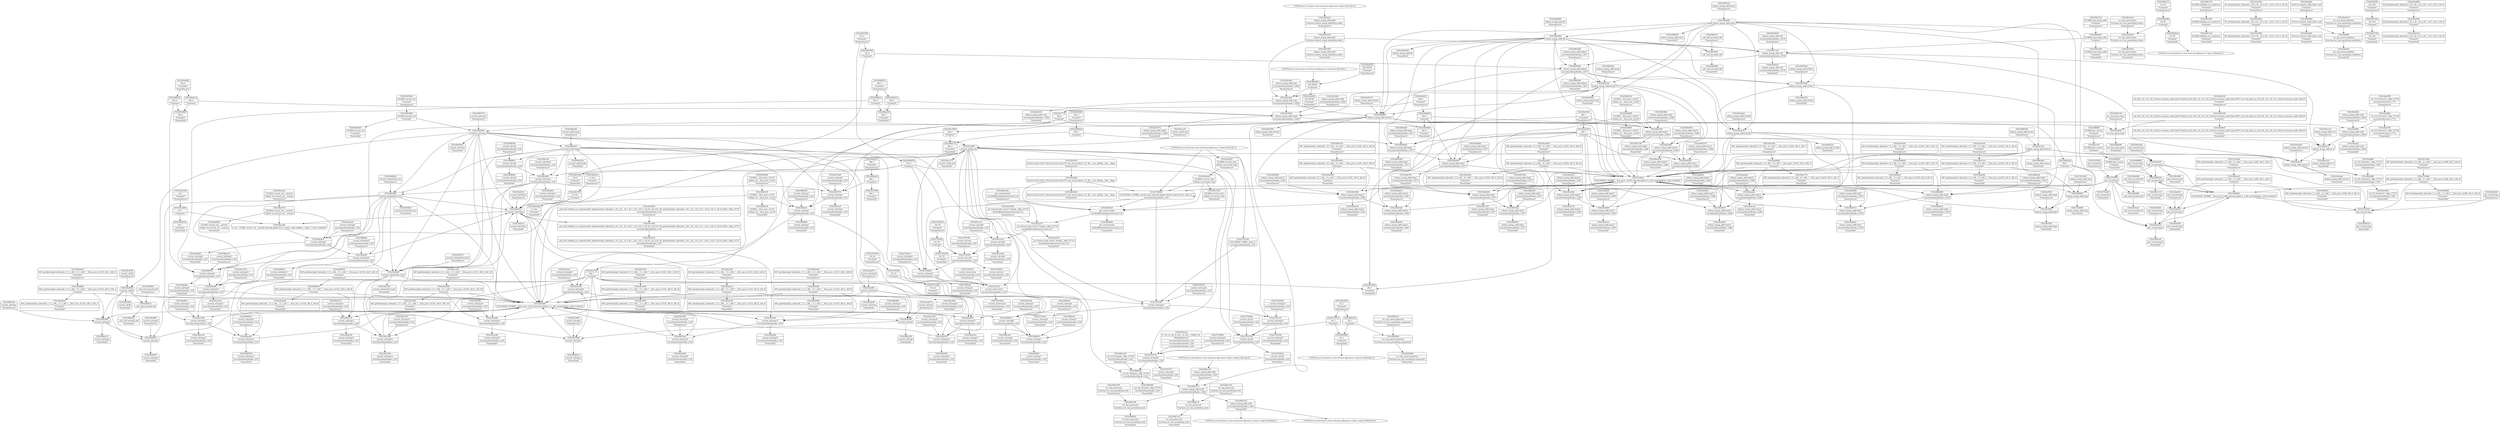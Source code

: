 digraph {
	CE0x56cc4c0 [shape=record,shape=Mrecord,label="{CE0x56cc4c0|current_sid:tmp20|security/selinux/hooks.c,218|*SummSource*}"]
	CE0x56e7da0 [shape=record,shape=Mrecord,label="{CE0x56e7da0|i64*_getelementptr_inbounds_(_2_x_i64_,_2_x_i64_*___llvm_gcov_ctr98,_i64_0,_i64_0)|*Constant*|*SummSource*}"]
	CE0x56cdb50 [shape=record,shape=Mrecord,label="{CE0x56cdb50|selinux_mmap_addr:tmp17|security/selinux/hooks.c,3287|*SummSource*}"]
	CE0x56988f0 [shape=record,shape=Mrecord,label="{CE0x56988f0|get_current:tmp1|*SummSource*}"]
	CE0x56a6cf0 [shape=record,shape=Mrecord,label="{CE0x56a6cf0|get_current:tmp2|*SummSource*}"]
	CE0x56c7870 [shape=record,shape=Mrecord,label="{CE0x56c7870|current_sid:tmp4|security/selinux/hooks.c,218}"]
	CE0x56efbd0 [shape=record,shape=Mrecord,label="{CE0x56efbd0|current_sid:tmp8|security/selinux/hooks.c,218|*SummSink*}"]
	CE0x56b6e90 [shape=record,shape=Mrecord,label="{CE0x56b6e90|selinux_mmap_addr:tmp5|security/selinux/hooks.c,3277|*SummSource*}"]
	CE0x5699240 [shape=record,shape=Mrecord,label="{CE0x5699240|get_current:tmp1}"]
	CE0x56c05e0 [shape=record,shape=Mrecord,label="{CE0x56c05e0|i64_1|*Constant*|*SummSource*}"]
	CE0x56b50b0 [shape=record,shape=Mrecord,label="{CE0x56b50b0|selinux_mmap_addr:tmp12|security/selinux/hooks.c,3281|*SummSource*}"]
	CE0x56bc900 [shape=record,shape=Mrecord,label="{CE0x56bc900|i64*_getelementptr_inbounds_(_9_x_i64_,_9_x_i64_*___llvm_gcov_ctr255,_i64_0,_i64_6)|*Constant*|*SummSink*}"]
	CE0x56a7c60 [shape=record,shape=Mrecord,label="{CE0x56a7c60|current_sid:tmp14|security/selinux/hooks.c,218|*SummSource*}"]
	CE0x56b74a0 [shape=record,shape=Mrecord,label="{CE0x56b74a0|selinux_mmap_addr:tmp5|security/selinux/hooks.c,3277}"]
	CE0x569e340 [shape=record,shape=Mrecord,label="{CE0x569e340|current_sid:do.body|*SummSink*}"]
	CE0x56b5bb0 [shape=record,shape=Mrecord,label="{CE0x56b5bb0|i64*_getelementptr_inbounds_(_11_x_i64_,_11_x_i64_*___llvm_gcov_ctr125,_i64_0,_i64_8)|*Constant*|*SummSink*}"]
	CE0x56b6360 [shape=record,shape=Mrecord,label="{CE0x56b6360|selinux_mmap_addr:tmp2|security/selinux/hooks.c,3277|*SummSink*}"]
	CE0x56a5930 [shape=record,shape=Mrecord,label="{CE0x56a5930|selinux_mmap_addr:call|security/selinux/hooks.c,3276|*SummSource*}"]
	CE0x56cbdd0 [shape=record,shape=Mrecord,label="{CE0x56cbdd0|i64*_getelementptr_inbounds_(_11_x_i64_,_11_x_i64_*___llvm_gcov_ctr125,_i64_0,_i64_10)|*Constant*}"]
	CE0x56c7000 [shape=record,shape=Mrecord,label="{CE0x56c7000|GLOBAL:current_task|Global_var:current_task|*SummSink*}"]
	CE0x56b35f0 [shape=record,shape=Mrecord,label="{CE0x56b35f0|selinux_mmap_addr:tmp9|security/selinux/hooks.c,3280}"]
	CE0x569fe60 [shape=record,shape=Mrecord,label="{CE0x569fe60|current_sid:tmp7|security/selinux/hooks.c,218|*SummSource*}"]
	CE0x56ed400 [shape=record,shape=Mrecord,label="{CE0x56ed400|COLLAPSED:_GCMRE___llvm_gcov_ctr125_internal_global_11_x_i64_zeroinitializer:_elem_0:default:}"]
	CE0x56cd960 [shape=record,shape=Mrecord,label="{CE0x56cd960|_ret_i32_%retval.0,_!dbg_!27727|security/selinux/hooks.c,3287}"]
	CE0x56a14a0 [shape=record,shape=Mrecord,label="{CE0x56a14a0|current_sid:tmp10|security/selinux/hooks.c,218|*SummSink*}"]
	CE0x56ea2a0 [shape=record,shape=Mrecord,label="{CE0x56ea2a0|current_sid:tmp12|security/selinux/hooks.c,218}"]
	CE0x63b8d00 [shape=record,shape=Mrecord,label="{CE0x63b8d00|GLOBAL:__llvm_gcov_ctr255|Global_var:__llvm_gcov_ctr255}"]
	CE0x56c86d0 [shape=record,shape=Mrecord,label="{CE0x56c86d0|current_sid:bb}"]
	CE0x56cccc0 [shape=record,shape=Mrecord,label="{CE0x56cccc0|current_sid:call4|security/selinux/hooks.c,218|*SummSource*}"]
	CE0x56b3390 [shape=record,shape=Mrecord,label="{CE0x56b3390|i32_0|*Constant*}"]
	CE0x56b7200 [shape=record,shape=Mrecord,label="{CE0x56b7200|selinux_mmap_addr:tmp4|security/selinux/hooks.c,3277|*SummSource*}"]
	CE0x5700830 [shape=record,shape=Mrecord,label="{CE0x5700830|current_sid:cred|security/selinux/hooks.c,218|*SummSink*}"]
	CE0x56a7de0 [shape=record,shape=Mrecord,label="{CE0x56a7de0|current_sid:tmp14|security/selinux/hooks.c,218|*SummSink*}"]
	CE0x56a4050 [shape=record,shape=Mrecord,label="{CE0x56a4050|i8_1|*Constant*|*SummSink*}"]
	"CONST[source:0(mediator),value:2(dynamic)][purpose:{object}][SnkIdx:2]"
	CE0x57015c0 [shape=record,shape=Mrecord,label="{CE0x57015c0|current_sid:security|security/selinux/hooks.c,218}"]
	CE0x63b89f0 [shape=record,shape=Mrecord,label="{CE0x63b89f0|GLOBAL:__llvm_gcov_ctr255|Global_var:__llvm_gcov_ctr255|*SummSink*}"]
	CE0x56ed390 [shape=record,shape=Mrecord,label="{CE0x56ed390|current_sid:tmp}"]
	CE0x56b3280 [shape=record,shape=Mrecord,label="{CE0x56b3280|GLOBAL:cap_mmap_addr|*Constant*|*SummSink*}"]
	CE0x5699b50 [shape=record,shape=Mrecord,label="{CE0x5699b50|i64*_getelementptr_inbounds_(_2_x_i64_,_2_x_i64_*___llvm_gcov_ctr98,_i64_0,_i64_1)|*Constant*|*SummSink*}"]
	CE0x56b4260 [shape=record,shape=Mrecord,label="{CE0x56b4260|selinux_mmap_addr:tobool|security/selinux/hooks.c,3277|*SummSource*}"]
	CE0x56a8e80 [shape=record,shape=Mrecord,label="{CE0x56a8e80|i64_4|*Constant*|*SummSource*}"]
	CE0x5693cc0 [shape=record,shape=Mrecord,label="{CE0x5693cc0|avc_has_perm:requested|Function::avc_has_perm&Arg::requested::|*SummSource*}"]
	CE0x569d8d0 [shape=record,shape=Mrecord,label="{CE0x569d8d0|i64*_getelementptr_inbounds_(_11_x_i64_,_11_x_i64_*___llvm_gcov_ctr125,_i64_0,_i64_1)|*Constant*}"]
	CE0x56b5520 [shape=record,shape=Mrecord,label="{CE0x56b5520|selinux_mmap_addr:tmp13|security/selinux/hooks.c,3281}"]
	CE0x5701450 [shape=record,shape=Mrecord,label="{CE0x5701450|COLLAPSED:_CMRE:_elem_0::|security/selinux/hooks.c,218}"]
	CE0x56c0a60 [shape=record,shape=Mrecord,label="{CE0x56c0a60|selinux_mmap_addr:tmp8|security/selinux/hooks.c,3280|*SummSource*}"]
	CE0x56be640 [shape=record,shape=Mrecord,label="{CE0x56be640|selinux_mmap_addr:tmp3|security/selinux/hooks.c,3277}"]
	CE0x56c0650 [shape=record,shape=Mrecord,label="{CE0x56c0650|i64_1|*Constant*|*SummSink*}"]
	CE0x5700ee0 [shape=record,shape=Mrecord,label="{CE0x5700ee0|current_sid:tmp21|security/selinux/hooks.c,218|*SummSink*}"]
	CE0x5692fd0 [shape=record,shape=Mrecord,label="{CE0x5692fd0|current_sid:tmp15|security/selinux/hooks.c,218|*SummSink*}"]
	CE0x56cd3a0 [shape=record,shape=Mrecord,label="{CE0x56cd3a0|selinux_mmap_addr:tmp16|security/selinux/hooks.c,3287}"]
	CE0x5701b70 [shape=record,shape=Mrecord,label="{CE0x5701b70|current_sid:tmp22|security/selinux/hooks.c,218|*SummSource*}"]
	CE0x56a6920 [shape=record,shape=Mrecord,label="{CE0x56a6920|selinux_mmap_addr:bb|*SummSink*}"]
	CE0x56af5d0 [shape=record,shape=Mrecord,label="{CE0x56af5d0|avc_has_perm:entry}"]
	CE0x569e410 [shape=record,shape=Mrecord,label="{CE0x569e410|current_sid:if.then}"]
	CE0x5692f60 [shape=record,shape=Mrecord,label="{CE0x5692f60|current_sid:tmp15|security/selinux/hooks.c,218|*SummSource*}"]
	CE0x56be1e0 [shape=record,shape=Mrecord,label="{CE0x56be1e0|selinux_mmap_addr:call2|security/selinux/hooks.c,3281|*SummSource*}"]
	CE0x6bac3a0 [shape=record,shape=Mrecord,label="{CE0x6bac3a0|selinux_mmap_addr:return}"]
	CE0x56c6030 [shape=record,shape=Mrecord,label="{CE0x56c6030|current_sid:tmp17|security/selinux/hooks.c,218}"]
	"CONST[source:0(mediator),value:2(dynamic)][purpose:{object,subject}][SnkIdx:1]"
	CE0x5703bb0 [shape=record,shape=Mrecord,label="{CE0x5703bb0|i64*_getelementptr_inbounds_(_2_x_i64_,_2_x_i64_*___llvm_gcov_ctr98,_i64_0,_i64_0)|*Constant*}"]
	CE0x56ccf70 [shape=record,shape=Mrecord,label="{CE0x56ccf70|GLOBAL:get_current|*Constant*}"]
	CE0x56f1370 [shape=record,shape=Mrecord,label="{CE0x56f1370|GLOBAL:lockdep_rcu_suspicious|*Constant*|*SummSource*}"]
	CE0x569c2c0 [shape=record,shape=Mrecord,label="{CE0x569c2c0|current_sid:tmp6|security/selinux/hooks.c,218|*SummSink*}"]
	CE0x56cc2d0 [shape=record,shape=Mrecord,label="{CE0x56cc2d0|current_sid:tmp19|security/selinux/hooks.c,218|*SummSink*}"]
	CE0x5692a70 [shape=record,shape=Mrecord,label="{CE0x5692a70|i16_45|*Constant*|*SummSource*}"]
	CE0x56cca30 [shape=record,shape=Mrecord,label="{CE0x56cca30|current_sid:call4|security/selinux/hooks.c,218}"]
	CE0x56b0640 [shape=record,shape=Mrecord,label="{CE0x56b0640|get_current:tmp4|./arch/x86/include/asm/current.h,14|*SummSink*}"]
	CE0x56ca310 [shape=record,shape=Mrecord,label="{CE0x56ca310|_ret_%struct.task_struct*_%tmp4,_!dbg_!27714|./arch/x86/include/asm/current.h,14|*SummSink*}"]
	CE0x56bd830 [shape=record,shape=Mrecord,label="{CE0x56bd830|i64_65536|*Constant*}"]
	CE0x5703750 [shape=record,shape=Mrecord,label="{CE0x5703750|current_sid:tmp24|security/selinux/hooks.c,220|*SummSink*}"]
	CE0x56acd00 [shape=record,shape=Mrecord,label="{CE0x56acd00|selinux_mmap_addr:cmp|security/selinux/hooks.c,3280|*SummSource*}"]
	CE0x569b190 [shape=record,shape=Mrecord,label="{CE0x569b190|i32_(i32,_i32,_i16,_i32,_%struct.common_audit_data*)*_bitcast_(i32_(i32,_i32,_i16,_i32,_%struct.common_audit_data.495*)*_avc_has_perm_to_i32_(i32,_i32,_i16,_i32,_%struct.common_audit_data*)*)|*Constant*}"]
	CE0x5702740 [shape=record,shape=Mrecord,label="{CE0x5702740|current_sid:sid|security/selinux/hooks.c,220}"]
	CE0x56c5860 [shape=record,shape=Mrecord,label="{CE0x56c5860|i8*_getelementptr_inbounds_(_45_x_i8_,_45_x_i8_*_.str12,_i32_0,_i32_0)|*Constant*}"]
	CE0x56c5c60 [shape=record,shape=Mrecord,label="{CE0x56c5c60|i64*_getelementptr_inbounds_(_11_x_i64_,_11_x_i64_*___llvm_gcov_ctr125,_i64_0,_i64_9)|*Constant*}"]
	CE0x569d360 [shape=record,shape=Mrecord,label="{CE0x569d360|GLOBAL:__llvm_gcov_ctr125|Global_var:__llvm_gcov_ctr125|*SummSource*}"]
	CE0x56b5260 [shape=record,shape=Mrecord,label="{CE0x56b5260|selinux_mmap_addr:tmp12|security/selinux/hooks.c,3281|*SummSink*}"]
	CE0x56ebb00 [shape=record,shape=Mrecord,label="{CE0x56ebb00|current_sid:if.end|*SummSink*}"]
	CE0x56c0950 [shape=record,shape=Mrecord,label="{CE0x56c0950|selinux_mmap_addr:tmp8|security/selinux/hooks.c,3280}"]
	CE0x56afc00 [shape=record,shape=Mrecord,label="{CE0x56afc00|avc_has_perm:auditdata|Function::avc_has_perm&Arg::auditdata::|*SummSink*}"]
	CE0x57028a0 [shape=record,shape=Mrecord,label="{CE0x57028a0|current_sid:sid|security/selinux/hooks.c,220|*SummSink*}"]
	CE0x569f830 [shape=record,shape=Mrecord,label="{CE0x569f830|_call_void_mcount()_#3|*SummSource*}"]
	CE0x56af220 [shape=record,shape=Mrecord,label="{CE0x56af220|selinux_mmap_addr:call3|security/selinux/hooks.c,3282|*SummSource*}"]
	CE0x56ed9b0 [shape=record,shape=Mrecord,label="{CE0x56ed9b0|GLOBAL:current_sid.__warned|Global_var:current_sid.__warned|*SummSink*}"]
	CE0x56eb230 [shape=record,shape=Mrecord,label="{CE0x56eb230|current_sid:tmp13|security/selinux/hooks.c,218|*SummSink*}"]
	CE0x57016a0 [shape=record,shape=Mrecord,label="{CE0x57016a0|current_sid:security|security/selinux/hooks.c,218|*SummSink*}"]
	CE0x5699590 [shape=record,shape=Mrecord,label="{CE0x5699590|current_sid:tmp12|security/selinux/hooks.c,218|*SummSink*}"]
	CE0x56be310 [shape=record,shape=Mrecord,label="{CE0x56be310|selinux_mmap_addr:call2|security/selinux/hooks.c,3281|*SummSink*}"]
	CE0x56956e0 [shape=record,shape=Mrecord,label="{CE0x56956e0|current_sid:entry|*SummSink*}"]
	CE0x56ce170 [shape=record,shape=Mrecord,label="{CE0x56ce170|current_sid:do.end|*SummSink*}"]
	CE0x57004d0 [shape=record,shape=Mrecord,label="{CE0x57004d0|i32_78|*Constant*|*SummSource*}"]
	CE0x56adc10 [shape=record,shape=Mrecord,label="{CE0x56adc10|selinux_mmap_addr:rc.0}"]
	CE0x56ca8a0 [shape=record,shape=Mrecord,label="{CE0x56ca8a0|selinux_mmap_addr:retval.0|*SummSink*}"]
	CE0x56a6c80 [shape=record,shape=Mrecord,label="{CE0x56a6c80|get_current:tmp2}"]
	CE0x56e7f90 [shape=record,shape=Mrecord,label="{CE0x56e7f90|_call_void_lockdep_rcu_suspicious(i8*_getelementptr_inbounds_(_25_x_i8_,_25_x_i8_*_.str3,_i32_0,_i32_0),_i32_218,_i8*_getelementptr_inbounds_(_45_x_i8_,_45_x_i8_*_.str12,_i32_0,_i32_0))_#10,_!dbg_!27727|security/selinux/hooks.c,218}"]
	CE0x56b8fe0 [shape=record,shape=Mrecord,label="{CE0x56b8fe0|selinux_mmap_addr:tmp11|security/selinux/hooks.c,3280|*SummSink*}"]
	CE0x56ad780 [shape=record,shape=Mrecord,label="{CE0x56ad780|_ret_i32_%retval.0,_!dbg_!27728|security/selinux/avc.c,775|*SummSource*}"]
	CE0x56cdcc0 [shape=record,shape=Mrecord,label="{CE0x56cdcc0|selinux_mmap_addr:tmp17|security/selinux/hooks.c,3287|*SummSink*}"]
	CE0x56c5fc0 [shape=record,shape=Mrecord,label="{CE0x56c5fc0|i64*_getelementptr_inbounds_(_11_x_i64_,_11_x_i64_*___llvm_gcov_ctr125,_i64_0,_i64_9)|*Constant*|*SummSink*}"]
	CE0x5703280 [shape=record,shape=Mrecord,label="{CE0x5703280|get_current:tmp}"]
	CE0x56f13e0 [shape=record,shape=Mrecord,label="{CE0x56f13e0|GLOBAL:lockdep_rcu_suspicious|*Constant*|*SummSink*}"]
	CE0x56c7770 [shape=record,shape=Mrecord,label="{CE0x56c7770|i64_0|*Constant*}"]
	CE0x569f5c0 [shape=record,shape=Mrecord,label="{CE0x569f5c0|_call_void_mcount()_#3}"]
	CE0x56cc1b0 [shape=record,shape=Mrecord,label="{CE0x56cc1b0|i64*_getelementptr_inbounds_(_11_x_i64_,_11_x_i64_*___llvm_gcov_ctr125,_i64_0,_i64_10)|*Constant*|*SummSource*}"]
	CE0x56b7330 [shape=record,shape=Mrecord,label="{CE0x56b7330|selinux_mmap_addr:tmp4|security/selinux/hooks.c,3277|*SummSink*}"]
	CE0x56cf550 [shape=record,shape=Mrecord,label="{CE0x56cf550|selinux_mmap_addr:tmp1|*SummSource*}"]
	CE0x56996c0 [shape=record,shape=Mrecord,label="{CE0x56996c0|i64*_getelementptr_inbounds_(_11_x_i64_,_11_x_i64_*___llvm_gcov_ctr125,_i64_0,_i64_6)|*Constant*}"]
	CE0x56be530 [shape=record,shape=Mrecord,label="{CE0x56be530|GLOBAL:__llvm_gcov_ctr255|Global_var:__llvm_gcov_ctr255|*SummSource*}"]
	CE0x56a3aa0 [shape=record,shape=Mrecord,label="{CE0x56a3aa0|selinux_mmap_addr:if.end4|*SummSource*}"]
	CE0x56be6b0 [shape=record,shape=Mrecord,label="{CE0x56be6b0|selinux_mmap_addr:tmp3|security/selinux/hooks.c,3277|*SummSource*}"]
	CE0x56efa30 [shape=record,shape=Mrecord,label="{CE0x56efa30|current_sid:tobool1|security/selinux/hooks.c,218}"]
	CE0x56a2f70 [shape=record,shape=Mrecord,label="{CE0x56a2f70|current_sid:if.end|*SummSource*}"]
	CE0x569fd20 [shape=record,shape=Mrecord,label="{CE0x569fd20|current_sid:tmp7|security/selinux/hooks.c,218}"]
	CE0x56a7a90 [shape=record,shape=Mrecord,label="{CE0x56a7a90|current_sid:tmp14|security/selinux/hooks.c,218}"]
	CE0x56bcf10 [shape=record,shape=Mrecord,label="{CE0x56bcf10|_call_void_mcount()_#3|*SummSource*}"]
	CE0x56b11c0 [shape=record,shape=Mrecord,label="{CE0x56b11c0|avc_has_perm:ssid|Function::avc_has_perm&Arg::ssid::|*SummSink*}"]
	CE0x56b3210 [shape=record,shape=Mrecord,label="{CE0x56b3210|GLOBAL:cap_mmap_addr|*Constant*|*SummSource*}"]
	CE0x56ca270 [shape=record,shape=Mrecord,label="{CE0x56ca270|_ret_%struct.task_struct*_%tmp4,_!dbg_!27714|./arch/x86/include/asm/current.h,14}"]
	CE0x56bdad0 [shape=record,shape=Mrecord,label="{CE0x56bdad0|selinux_mmap_addr:tmp7|security/selinux/hooks.c,3278|*SummSink*}"]
	CE0x569a9e0 [shape=record,shape=Mrecord,label="{CE0x569a9e0|i64_3|*Constant*}"]
	CE0x56b5040 [shape=record,shape=Mrecord,label="{CE0x56b5040|selinux_mmap_addr:tmp12|security/selinux/hooks.c,3281}"]
	CE0x56aefc0 [shape=record,shape=Mrecord,label="{CE0x56aefc0|selinux_mmap_addr:call3|security/selinux/hooks.c,3282|*SummSink*}"]
	CE0x56cf490 [shape=record,shape=Mrecord,label="{CE0x56cf490|selinux_mmap_addr:tmp1}"]
	CE0x56be170 [shape=record,shape=Mrecord,label="{CE0x56be170|selinux_mmap_addr:call2|security/selinux/hooks.c,3281}"]
	CE0x56926b0 [shape=record,shape=Mrecord,label="{CE0x56926b0|i64_2|*Constant*|*SummSource*}"]
	CE0x56ee1d0 [shape=record,shape=Mrecord,label="{CE0x56ee1d0|current_sid:land.lhs.true2|*SummSink*}"]
	CE0x569dce0 [shape=record,shape=Mrecord,label="{CE0x569dce0|get_current:tmp3|*SummSink*}"]
	CE0x56bd2d0 [shape=record,shape=Mrecord,label="{CE0x56bd2d0|selinux_mmap_addr:tmp11|security/selinux/hooks.c,3280}"]
	CE0x56c0850 [shape=record,shape=Mrecord,label="{CE0x56c0850|i64*_getelementptr_inbounds_(_9_x_i64_,_9_x_i64_*___llvm_gcov_ctr255,_i64_0,_i64_6)|*Constant*}"]
	CE0x56aeab0 [shape=record,shape=Mrecord,label="{CE0x56aeab0|selinux_mmap_addr:tmp14|security/selinux/hooks.c,3286}"]
	CE0x56b0b60 [shape=record,shape=Mrecord,label="{CE0x56b0b60|avc_has_perm:entry|*SummSink*}"]
	CE0x569ca00 [shape=record,shape=Mrecord,label="{CE0x569ca00|current_sid:tmp2|*SummSource*}"]
	CE0x569dd80 [shape=record,shape=Mrecord,label="{CE0x569dd80|_call_void_mcount()_#3|*SummSource*}"]
	CE0x5696090 [shape=record,shape=Mrecord,label="{CE0x5696090|selinux_mmap_addr:entry|*SummSink*}"]
	CE0x56cd410 [shape=record,shape=Mrecord,label="{CE0x56cd410|selinux_mmap_addr:tmp16|security/selinux/hooks.c,3287|*SummSource*}"]
	CE0x569efc0 [shape=record,shape=Mrecord,label="{CE0x569efc0|current_sid:tmp5|security/selinux/hooks.c,218}"]
	CE0x56a3a30 [shape=record,shape=Mrecord,label="{CE0x56a3a30|selinux_mmap_addr:if.end4}"]
	CE0x569db10 [shape=record,shape=Mrecord,label="{CE0x569db10|current_sid:tmp1|*SummSink*}"]
	CE0x5702310 [shape=record,shape=Mrecord,label="{CE0x5702310|i32_1|*Constant*}"]
	CE0x56a5ba0 [shape=record,shape=Mrecord,label="{CE0x56a5ba0|get_current:tmp3}"]
	CE0x56bbe60 [shape=record,shape=Mrecord,label="{CE0x56bbe60|_ret_i32_%tmp24,_!dbg_!27742|security/selinux/hooks.c,220}"]
	CE0x56b6fc0 [shape=record,shape=Mrecord,label="{CE0x56b6fc0|selinux_mmap_addr:tmp5|security/selinux/hooks.c,3277|*SummSink*}"]
	CE0x56cb030 [shape=record,shape=Mrecord,label="{CE0x56cb030|i64*_getelementptr_inbounds_(_9_x_i64_,_9_x_i64_*___llvm_gcov_ctr255,_i64_0,_i64_8)|*Constant*|*SummSink*}"]
	CE0x569af00 [shape=record,shape=Mrecord,label="{CE0x569af00|current_sid:land.lhs.true}"]
	CE0x56b6630 [shape=record,shape=Mrecord,label="{CE0x56b6630|selinux_mmap_addr:tmp2|security/selinux/hooks.c,3277}"]
	CE0x56e8000 [shape=record,shape=Mrecord,label="{CE0x56e8000|_call_void_lockdep_rcu_suspicious(i8*_getelementptr_inbounds_(_25_x_i8_,_25_x_i8_*_.str3,_i32_0,_i32_0),_i32_218,_i8*_getelementptr_inbounds_(_45_x_i8_,_45_x_i8_*_.str12,_i32_0,_i32_0))_#10,_!dbg_!27727|security/selinux/hooks.c,218|*SummSource*}"]
	CE0x56a47a0 [shape=record,shape=Mrecord,label="{CE0x56a47a0|i64*_getelementptr_inbounds_(_9_x_i64_,_9_x_i64_*___llvm_gcov_ctr255,_i64_0,_i64_0)|*Constant*}"]
	CE0x56ebdb0 [shape=record,shape=Mrecord,label="{CE0x56ebdb0|%struct.task_struct*_(%struct.task_struct**)*_asm_movq_%gs:$_1:P_,$0_,_r,im,_dirflag_,_fpsr_,_flags_}"]
	CE0x56950d0 [shape=record,shape=Mrecord,label="{CE0x56950d0|GLOBAL:current_sid|*Constant*|*SummSource*}"]
	CE0x56bd160 [shape=record,shape=Mrecord,label="{CE0x56bd160|selinux_mmap_addr:tmp10|security/selinux/hooks.c,3280|*SummSink*}"]
	CE0x56cd9d0 [shape=record,shape=Mrecord,label="{CE0x56cd9d0|selinux_mmap_addr:tmp17|security/selinux/hooks.c,3287}"]
	CE0x56c5700 [shape=record,shape=Mrecord,label="{CE0x56c5700|i32_218|*Constant*|*SummSink*}"]
	CE0x56ba6f0 [shape=record,shape=Mrecord,label="{CE0x56ba6f0|selinux_mmap_addr:entry}"]
	CE0x73ddd90 [shape=record,shape=Mrecord,label="{CE0x73ddd90|selinux_mmap_addr:tmp|*SummSink*}"]
	CE0x56acbe0 [shape=record,shape=Mrecord,label="{CE0x56acbe0|selinux_mmap_addr:cmp|security/selinux/hooks.c,3280}"]
	CE0x56a4520 [shape=record,shape=Mrecord,label="{CE0x56a4520|selinux_mmap_addr:if.then|*SummSink*}"]
	CE0x56ef310 [shape=record,shape=Mrecord,label="{CE0x56ef310|current_sid:if.then|*SummSink*}"]
	CE0x56b64b0 [shape=record,shape=Mrecord,label="{CE0x56b64b0|i64_0|*Constant*}"]
	CE0x56cb7d0 [shape=record,shape=Mrecord,label="{CE0x56cb7d0|current_sid:tmp18|security/selinux/hooks.c,218|*SummSource*}"]
	CE0x56b34c0 [shape=record,shape=Mrecord,label="{CE0x56b34c0|selinux_mmap_addr:addr|Function::selinux_mmap_addr&Arg::addr::|*SummSource*}"]
	CE0x5692720 [shape=record,shape=Mrecord,label="{CE0x5692720|i64_2|*Constant*|*SummSink*}"]
	CE0x56b3450 [shape=record,shape=Mrecord,label="{CE0x56b3450|selinux_mmap_addr:addr|Function::selinux_mmap_addr&Arg::addr::}"]
	CE0x56ebbf0 [shape=record,shape=Mrecord,label="{CE0x56ebbf0|current_sid:land.lhs.true|*SummSource*}"]
	CE0x5697aa0 [shape=record,shape=Mrecord,label="{CE0x5697aa0|selinux_mmap_addr:entry|*SummSource*}"]
	CE0x5695440 [shape=record,shape=Mrecord,label="{CE0x5695440|current_sid:entry}"]
	CE0x4f97120 [shape=record,shape=Mrecord,label="{CE0x4f97120|selinux_mmap_addr:call|security/selinux/hooks.c,3276}"]
	CE0x56af430 [shape=record,shape=Mrecord,label="{CE0x56af430|i32_(i32,_i32,_i16,_i32,_%struct.common_audit_data*)*_bitcast_(i32_(i32,_i32,_i16,_i32,_%struct.common_audit_data.495*)*_avc_has_perm_to_i32_(i32,_i32,_i16,_i32,_%struct.common_audit_data*)*)|*Constant*|*SummSource*}"]
	CE0x56befb0 [shape=record,shape=Mrecord,label="{CE0x56befb0|current_sid:tmp9|security/selinux/hooks.c,218|*SummSink*}"]
	CE0x56a0b90 [shape=record,shape=Mrecord,label="{CE0x56a0b90|i8*_getelementptr_inbounds_(_25_x_i8_,_25_x_i8_*_.str3,_i32_0,_i32_0)|*Constant*|*SummSource*}"]
	CE0x63b8b60 [shape=record,shape=Mrecord,label="{CE0x63b8b60|i64*_getelementptr_inbounds_(_9_x_i64_,_9_x_i64_*___llvm_gcov_ctr255,_i64_0,_i64_3)|*Constant*}"]
	CE0x5700cc0 [shape=record,shape=Mrecord,label="{CE0x5700cc0|current_sid:tmp21|security/selinux/hooks.c,218|*SummSource*}"]
	CE0x56ff080 [shape=record,shape=Mrecord,label="{CE0x56ff080|GLOBAL:get_current|*Constant*|*SummSource*}"]
	CE0x56ebf50 [shape=record,shape=Mrecord,label="{CE0x56ebf50|%struct.task_struct*_(%struct.task_struct**)*_asm_movq_%gs:$_1:P_,$0_,_r,im,_dirflag_,_fpsr_,_flags_|*SummSource*}"]
	CE0x56c62c0 [shape=record,shape=Mrecord,label="{CE0x56c62c0|avc_has_perm:tclass|Function::avc_has_perm&Arg::tclass::|*SummSource*}"]
	CE0x56eead0 [shape=record,shape=Mrecord,label="{CE0x56eead0|0:_i8,_:_GCMR_current_sid.__warned_internal_global_i8_0,_section_.data.unlikely_,_align_1:_elem_0:default:}"]
	CE0x5703660 [shape=record,shape=Mrecord,label="{CE0x5703660|current_sid:tmp24|security/selinux/hooks.c,220|*SummSource*}"]
	CE0x56e7660 [shape=record,shape=Mrecord,label="{CE0x56e7660|current_sid:tmp1}"]
	CE0x56a9bc0 [shape=record,shape=Mrecord,label="{CE0x56a9bc0|i64*_getelementptr_inbounds_(_9_x_i64_,_9_x_i64_*___llvm_gcov_ctr255,_i64_0,_i64_3)|*Constant*|*SummSink*}"]
	CE0x56bedf0 [shape=record,shape=Mrecord,label="{CE0x56bedf0|current_sid:tmp10|security/selinux/hooks.c,218}"]
	CE0x56ed470 [shape=record,shape=Mrecord,label="{CE0x56ed470|current_sid:tmp|*SummSource*}"]
	CE0x56b6140 [shape=record,shape=Mrecord,label="{CE0x56b6140|avc_has_perm:entry|*SummSource*}"]
	CE0x56e8070 [shape=record,shape=Mrecord,label="{CE0x56e8070|_call_void_lockdep_rcu_suspicious(i8*_getelementptr_inbounds_(_25_x_i8_,_25_x_i8_*_.str3,_i32_0,_i32_0),_i32_218,_i8*_getelementptr_inbounds_(_45_x_i8_,_45_x_i8_*_.str12,_i32_0,_i32_0))_#10,_!dbg_!27727|security/selinux/hooks.c,218|*SummSink*}"]
	CE0x56a4480 [shape=record,shape=Mrecord,label="{CE0x56a4480|i32_1|*Constant*|*SummSource*}"]
	CE0x56cdfd0 [shape=record,shape=Mrecord,label="{CE0x56cdfd0|_ret_i32_%retval.0,_!dbg_!27727|security/selinux/hooks.c,3287|*SummSource*}"]
	CE0x56b3900 [shape=record,shape=Mrecord,label="{CE0x56b3900|selinux_mmap_addr:tmp10|security/selinux/hooks.c,3280}"]
	CE0x56a9170 [shape=record,shape=Mrecord,label="{CE0x56a9170|selinux_mmap_addr:tmp8|security/selinux/hooks.c,3280|*SummSink*}"]
	CE0x56cce40 [shape=record,shape=Mrecord,label="{CE0x56cce40|current_sid:call4|security/selinux/hooks.c,218|*SummSink*}"]
	CE0x56c9e00 [shape=record,shape=Mrecord,label="{CE0x56c9e00|get_current:entry}"]
	CE0x56edac0 [shape=record,shape=Mrecord,label="{CE0x56edac0|current_sid:tmp8|security/selinux/hooks.c,218}"]
	CE0x5692ba0 [shape=record,shape=Mrecord,label="{CE0x5692ba0|i16_45|*Constant*|*SummSink*}"]
	CE0x56c5920 [shape=record,shape=Mrecord,label="{CE0x56c5920|i8*_getelementptr_inbounds_(_45_x_i8_,_45_x_i8_*_.str12,_i32_0,_i32_0)|*Constant*|*SummSource*}"]
	CE0x56b1280 [shape=record,shape=Mrecord,label="{CE0x56b1280|avc_has_perm:tsid|Function::avc_has_perm&Arg::tsid::}"]
	CE0x56a9000 [shape=record,shape=Mrecord,label="{CE0x56a9000|i64_4|*Constant*|*SummSink*}"]
	CE0x5700760 [shape=record,shape=Mrecord,label="{CE0x5700760|current_sid:cred|security/selinux/hooks.c,218|*SummSource*}"]
	CE0x56be890 [shape=record,shape=Mrecord,label="{CE0x56be890|selinux_mmap_addr:tmp4|security/selinux/hooks.c,3277}"]
	CE0x56928f0 [shape=record,shape=Mrecord,label="{CE0x56928f0|i16_45|*Constant*}"]
	CE0x5693960 [shape=record,shape=Mrecord,label="{CE0x5693960|%struct.common_audit_data*_null|*Constant*}"]
	CE0x56ae120 [shape=record,shape=Mrecord,label="{CE0x56ae120|selinux_mmap_addr:rc.0|*SummSource*}"]
	CE0x56cd720 [shape=record,shape=Mrecord,label="{CE0x56cd720|selinux_mmap_addr:tmp16|security/selinux/hooks.c,3287|*SummSink*}"]
	CE0x56b5a80 [shape=record,shape=Mrecord,label="{CE0x56b5a80|i1_true|*Constant*|*SummSink*}"]
	CE0x5692640 [shape=record,shape=Mrecord,label="{CE0x5692640|selinux_mmap_addr:tobool|security/selinux/hooks.c,3277|*SummSink*}"]
	CE0x56c9be0 [shape=record,shape=Mrecord,label="{CE0x56c9be0|selinux_mmap_addr:tmp15|security/selinux/hooks.c,3286|*SummSource*}"]
	CE0x5698bf0 [shape=record,shape=Mrecord,label="{CE0x5698bf0|current_sid:tmp5|security/selinux/hooks.c,218|*SummSink*}"]
	CE0x56af0f0 [shape=record,shape=Mrecord,label="{CE0x56af0f0|selinux_mmap_addr:call3|security/selinux/hooks.c,3282}"]
	CE0x56963d0 [shape=record,shape=Mrecord,label="{CE0x56963d0|selinux_mmap_addr:return|*SummSink*}"]
	CE0x56c8e20 [shape=record,shape=Mrecord,label="{CE0x56c8e20|selinux_mmap_addr:call|security/selinux/hooks.c,3276|*SummSink*}"]
	CE0x569f500 [shape=record,shape=Mrecord,label="{CE0x569f500|current_sid:tmp3|*SummSink*}"]
	CE0x569ca70 [shape=record,shape=Mrecord,label="{CE0x569ca70|current_sid:tmp2|*SummSink*}"]
	CE0x56a7f10 [shape=record,shape=Mrecord,label="{CE0x56a7f10|i1_true|*Constant*}"]
	CE0x56a45c0 [shape=record,shape=Mrecord,label="{CE0x56a45c0|selinux_mmap_addr:if.end}"]
	CE0x56bd510 [shape=record,shape=Mrecord,label="{CE0x56bd510|selinux_mmap_addr:tmp11|security/selinux/hooks.c,3280|*SummSource*}"]
	CE0x56ca830 [shape=record,shape=Mrecord,label="{CE0x56ca830|selinux_mmap_addr:retval.0|*SummSource*}"]
	CE0x56a3ed0 [shape=record,shape=Mrecord,label="{CE0x56a3ed0|i8_1|*Constant*|*SummSource*}"]
	CE0x56ea140 [shape=record,shape=Mrecord,label="{CE0x56ea140|current_sid:tmp11|security/selinux/hooks.c,218|*SummSink*}"]
	CE0x5698c60 [shape=record,shape=Mrecord,label="{CE0x5698c60|current_sid:tmp5|security/selinux/hooks.c,218|*SummSource*}"]
	CE0x56a0c20 [shape=record,shape=Mrecord,label="{CE0x56a0c20|i8*_getelementptr_inbounds_(_25_x_i8_,_25_x_i8_*_.str3,_i32_0,_i32_0)|*Constant*|*SummSink*}"]
	CE0x56b1120 [shape=record,shape=Mrecord,label="{CE0x56b1120|avc_has_perm:ssid|Function::avc_has_perm&Arg::ssid::|*SummSource*}"]
	CE0x569e0f0 [shape=record,shape=Mrecord,label="{CE0x569e0f0|current_sid:bb|*SummSink*}"]
	CE0x569b080 [shape=record,shape=Mrecord,label="{CE0x569b080|_ret_i32_%tmp24,_!dbg_!27742|security/selinux/hooks.c,220|*SummSink*}"]
	CE0x569a6e0 [shape=record,shape=Mrecord,label="{CE0x569a6e0|current_sid:tobool|security/selinux/hooks.c,218|*SummSink*}"]
	CE0x56c6b00 [shape=record,shape=Mrecord,label="{CE0x56c6b00|current_sid:tobool|security/selinux/hooks.c,218}"]
	CE0x569e1b0 [shape=record,shape=Mrecord,label="{CE0x569e1b0|current_sid:do.body}"]
	CE0x6d55040 [shape=record,shape=Mrecord,label="{CE0x6d55040|selinux_mmap_addr:tobool|security/selinux/hooks.c,3277}"]
	CE0x5699320 [shape=record,shape=Mrecord,label="{CE0x5699320|get_current:tmp|*SummSink*}"]
	CE0x56aeb20 [shape=record,shape=Mrecord,label="{CE0x56aeb20|selinux_mmap_addr:tmp14|security/selinux/hooks.c,3286|*SummSource*}"]
	CE0x56a80c0 [shape=record,shape=Mrecord,label="{CE0x56a80c0|i64_65536|*Constant*|*SummSink*}"]
	CE0x56cc660 [shape=record,shape=Mrecord,label="{CE0x56cc660|current_sid:tmp20|security/selinux/hooks.c,218|*SummSink*}"]
	CE0x569ece0 [shape=record,shape=Mrecord,label="{CE0x569ece0|current_sid:tmp4|security/selinux/hooks.c,218|*SummSink*}"]
	CE0x56cb950 [shape=record,shape=Mrecord,label="{CE0x56cb950|current_sid:tmp18|security/selinux/hooks.c,218|*SummSink*}"]
	CE0x56a6b80 [shape=record,shape=Mrecord,label="{CE0x56a6b80|selinux_mmap_addr:bb|*SummSource*}"]
	CE0x572ae00 [shape=record,shape=Mrecord,label="{CE0x572ae00|i64*_getelementptr_inbounds_(_2_x_i64_,_2_x_i64_*___llvm_gcov_ctr98,_i64_0,_i64_1)|*Constant*|*SummSource*}"]
	CE0x56b9130 [shape=record,shape=Mrecord,label="{CE0x56b9130|i64*_getelementptr_inbounds_(_9_x_i64_,_9_x_i64_*___llvm_gcov_ctr255,_i64_0,_i64_6)|*Constant*|*SummSource*}"]
	CE0x56cba80 [shape=record,shape=Mrecord,label="{CE0x56cba80|current_sid:tmp19|security/selinux/hooks.c,218}"]
	CE0x56b8c00 [shape=record,shape=Mrecord,label="{CE0x56b8c00|selinux_mmap_addr:tmp6|security/selinux/hooks.c,3278|*SummSource*}"]
	CE0x56a8e10 [shape=record,shape=Mrecord,label="{CE0x56a8e10|i64_4|*Constant*}"]
	CE0x56a2810 [shape=record,shape=Mrecord,label="{CE0x56a2810|current_sid:tmp3}"]
	CE0x56afab0 [shape=record,shape=Mrecord,label="{CE0x56afab0|%struct.common_audit_data*_null|*Constant*|*SummSink*}"]
	CE0x5702f30 [shape=record,shape=Mrecord,label="{CE0x5702f30|get_current:bb}"]
	CE0x569ffe0 [shape=record,shape=Mrecord,label="{CE0x569ffe0|current_sid:tmp7|security/selinux/hooks.c,218|*SummSink*}"]
	CE0x56cf5f0 [shape=record,shape=Mrecord,label="{CE0x56cf5f0|selinux_mmap_addr:tmp1|*SummSink*}"]
	CE0x56c5e30 [shape=record,shape=Mrecord,label="{CE0x56c5e30|i64*_getelementptr_inbounds_(_11_x_i64_,_11_x_i64_*___llvm_gcov_ctr125,_i64_0,_i64_9)|*Constant*|*SummSource*}"]
	CE0x56cb550 [shape=record,shape=Mrecord,label="{CE0x56cb550|current_sid:tmp18|security/selinux/hooks.c,218}"]
	CE0x56beee0 [shape=record,shape=Mrecord,label="{CE0x56beee0|current_sid:tmp9|security/selinux/hooks.c,218|*SummSource*}"]
	CE0x56ef210 [shape=record,shape=Mrecord,label="{CE0x56ef210|current_sid:if.then|*SummSource*}"]
	CE0x56a3d00 [shape=record,shape=Mrecord,label="{CE0x56a3d00|i8_1|*Constant*}"]
	CE0x56f0250 [shape=record,shape=Mrecord,label="{CE0x56f0250|i64_4|*Constant*}"]
	CE0x56bdd10 [shape=record,shape=Mrecord,label="{CE0x56bdd10|selinux_mmap_addr:tmp13|security/selinux/hooks.c,3281|*SummSource*}"]
	CE0x56c9250 [shape=record,shape=Mrecord,label="{CE0x56c9250|selinux_mmap_addr:tmp15|security/selinux/hooks.c,3286}"]
	CE0x56b79d0 [shape=record,shape=Mrecord,label="{CE0x56b79d0|i32_0|*Constant*|*SummSink*}"]
	CE0x56afff0 [shape=record,shape=Mrecord,label="{CE0x56afff0|avc_has_perm:auditdata|Function::avc_has_perm&Arg::auditdata::}"]
	CE0x56e8ba0 [shape=record,shape=Mrecord,label="{CE0x56e8ba0|i64*_getelementptr_inbounds_(_11_x_i64_,_11_x_i64_*___llvm_gcov_ctr125,_i64_0,_i64_1)|*Constant*|*SummSink*}"]
	CE0x56a15d0 [shape=record,shape=Mrecord,label="{CE0x56a15d0|current_sid:tmp11|security/selinux/hooks.c,218}"]
	CE0x56f0bb0 [shape=record,shape=Mrecord,label="{CE0x56f0bb0|current_sid:tobool1|security/selinux/hooks.c,218|*SummSource*}"]
	CE0x56c8ac0 [shape=record,shape=Mrecord,label="{CE0x56c8ac0|_call_void_mcount()_#3|*SummSink*}"]
	CE0x56ec970 [shape=record,shape=Mrecord,label="{CE0x56ec970|GLOBAL:current_sid.__warned|Global_var:current_sid.__warned}"]
	CE0x56ff1b0 [shape=record,shape=Mrecord,label="{CE0x56ff1b0|GLOBAL:get_current|*Constant*|*SummSink*}"]
	CE0x5695570 [shape=record,shape=Mrecord,label="{CE0x5695570|current_sid:entry|*SummSource*}"]
	CE0x56c0570 [shape=record,shape=Mrecord,label="{CE0x56c0570|i64_1|*Constant*}"]
	CE0x56b9d80 [shape=record,shape=Mrecord,label="{CE0x56b9d80|i64_0|*Constant*|*SummSink*}"]
	CE0x56be7f0 [shape=record,shape=Mrecord,label="{CE0x56be7f0|selinux_mmap_addr:tmp3|security/selinux/hooks.c,3277|*SummSink*}"]
	CE0x56c8610 [shape=record,shape=Mrecord,label="{CE0x56c8610|current_sid:land.lhs.true|*SummSink*}"]
	CE0x56a9310 [shape=record,shape=Mrecord,label="{CE0x56a9310|i64_5|*Constant*}"]
	CE0x569aa50 [shape=record,shape=Mrecord,label="{CE0x569aa50|i64_3|*Constant*|*SummSource*}"]
	CE0x56e9fc0 [shape=record,shape=Mrecord,label="{CE0x56e9fc0|current_sid:tmp11|security/selinux/hooks.c,218|*SummSource*}"]
	CE0x56cc260 [shape=record,shape=Mrecord,label="{CE0x56cc260|i64*_getelementptr_inbounds_(_11_x_i64_,_11_x_i64_*___llvm_gcov_ctr125,_i64_0,_i64_10)|*Constant*|*SummSink*}"]
	CE0x5701de0 [shape=record,shape=Mrecord,label="{CE0x5701de0|current_sid:tmp22|security/selinux/hooks.c,218|*SummSink*}"]
	CE0x5696180 [shape=record,shape=Mrecord,label="{CE0x5696180|selinux_mmap_addr:return|*SummSource*}"]
	CE0x56ef400 [shape=record,shape=Mrecord,label="{CE0x56ef400|current_sid:land.lhs.true2}"]
	CE0x56af820 [shape=record,shape=Mrecord,label="{CE0x56af820|avc_has_perm:tsid|Function::avc_has_perm&Arg::tsid::|*SummSink*}"]
	CE0x569a7b0 [shape=record,shape=Mrecord,label="{CE0x569a7b0|current_sid:tobool|security/selinux/hooks.c,218|*SummSource*}"]
	CE0x56bd7c0 [shape=record,shape=Mrecord,label="{CE0x56bd7c0|selinux_mmap_addr:tmp7|security/selinux/hooks.c,3278}"]
	CE0x569ac00 [shape=record,shape=Mrecord,label="{CE0x569ac00|i64*_getelementptr_inbounds_(_2_x_i64_,_2_x_i64_*___llvm_gcov_ctr98,_i64_0,_i64_1)|*Constant*}"]
	CE0x5701ce0 [shape=record,shape=Mrecord,label="{CE0x5701ce0|current_sid:tmp23|security/selinux/hooks.c,218}"]
	CE0x56c9eb0 [shape=record,shape=Mrecord,label="{CE0x56c9eb0|get_current:entry|*SummSource*}"]
	CE0x56ca560 [shape=record,shape=Mrecord,label="{CE0x56ca560|selinux_mmap_addr:tmp15|security/selinux/hooks.c,3286|*SummSink*}"]
	CE0x76199c0 [shape=record,shape=Mrecord,label="{CE0x76199c0|COLLAPSED:_GCMRE___llvm_gcov_ctr255_internal_global_9_x_i64_zeroinitializer:_elem_0:default:}"]
	CE0x56939d0 [shape=record,shape=Mrecord,label="{CE0x56939d0|avc_has_perm:requested|Function::avc_has_perm&Arg::requested::}"]
	CE0x5696800 [shape=record,shape=Mrecord,label="{CE0x5696800|selinux_mmap_addr:tmp}"]
	CE0x56b58c0 [shape=record,shape=Mrecord,label="{CE0x56b58c0|i1_true|*Constant*|*SummSource*}"]
	CE0x57005f0 [shape=record,shape=Mrecord,label="{CE0x57005f0|current_sid:cred|security/selinux/hooks.c,218}"]
	CE0x56991d0 [shape=record,shape=Mrecord,label="{CE0x56991d0|i64_1|*Constant*}"]
	CE0x56ad9d0 [shape=record,shape=Mrecord,label="{CE0x56ad9d0|i64*_getelementptr_inbounds_(_9_x_i64_,_9_x_i64_*___llvm_gcov_ctr255,_i64_0,_i64_7)|*Constant*}"]
	CE0x56c7800 [shape=record,shape=Mrecord,label="{CE0x56c7800|i64_2|*Constant*}"]
	CE0x56bd660 [shape=record,shape=Mrecord,label="{CE0x56bd660|_call_void_mcount()_#3|*SummSink*}"]
	CE0x56f04c0 [shape=record,shape=Mrecord,label="{CE0x56f04c0|i64_5|*Constant*}"]
	CE0x56bde60 [shape=record,shape=Mrecord,label="{CE0x56bde60|selinux_mmap_addr:tmp13|security/selinux/hooks.c,3281|*SummSink*}"]
	CE0x569c990 [shape=record,shape=Mrecord,label="{CE0x569c990|current_sid:tmp2}"]
	CE0x56b06f0 [shape=record,shape=Mrecord,label="{CE0x56b06f0|_call_void_mcount()_#3}"]
	CE0x56eec90 [shape=record,shape=Mrecord,label="{CE0x56eec90|current_sid:tmp8|security/selinux/hooks.c,218|*SummSource*}"]
	CE0x56b44e0 [shape=record,shape=Mrecord,label="{CE0x56b44e0|i64_2|*Constant*}"]
	CE0x56bd030 [shape=record,shape=Mrecord,label="{CE0x56bd030|selinux_mmap_addr:tmp10|security/selinux/hooks.c,3280|*SummSource*}"]
	CE0x56a6190 [shape=record,shape=Mrecord,label="{CE0x56a6190|i64*_getelementptr_inbounds_(_9_x_i64_,_9_x_i64_*___llvm_gcov_ctr255,_i64_0,_i64_0)|*Constant*|*SummSource*}"]
	CE0x5698550 [shape=record,shape=Mrecord,label="{CE0x5698550|i32_0|*Constant*}"]
	CE0x56ee3f0 [shape=record,shape=Mrecord,label="{CE0x56ee3f0|i64*_getelementptr_inbounds_(_11_x_i64_,_11_x_i64_*___llvm_gcov_ctr125,_i64_0,_i64_0)|*Constant*|*SummSource*}"]
	CE0x56c6330 [shape=record,shape=Mrecord,label="{CE0x56c6330|avc_has_perm:tclass|Function::avc_has_perm&Arg::tclass::|*SummSink*}"]
	CE0x569f440 [shape=record,shape=Mrecord,label="{CE0x569f440|COLLAPSED:_GCMRE___llvm_gcov_ctr98_internal_global_2_x_i64_zeroinitializer:_elem_0:default:}"]
	"CONST[source:0(mediator),value:2(dynamic)][purpose:{object,subject}][SrcIdx:4]"
	CE0x56c65b0 [shape=record,shape=Mrecord,label="{CE0x56c65b0|%struct.task_struct*_(%struct.task_struct**)*_asm_movq_%gs:$_1:P_,$0_,_r,im,_dirflag_,_fpsr_,_flags_|*SummSink*}"]
	CE0x5700460 [shape=record,shape=Mrecord,label="{CE0x5700460|i32_78|*Constant*|*SummSink*}"]
	CE0x5699fd0 [shape=record,shape=Mrecord,label="{CE0x5699fd0|current_sid:call|security/selinux/hooks.c,218}"]
	CE0x5703900 [shape=record,shape=Mrecord,label="{CE0x5703900|get_current:bb|*SummSource*}"]
	CE0x56b56a0 [shape=record,shape=Mrecord,label="{CE0x56b56a0|selinux_mmap_addr:if.end|*SummSource*}"]
	CE0x56cea50 [shape=record,shape=Mrecord,label="{CE0x56cea50|current_sid:do.end|*SummSource*}"]
	CE0x5701050 [shape=record,shape=Mrecord,label="{CE0x5701050|i32_22|*Constant*|*SummSource*}"]
	CE0x56a63f0 [shape=record,shape=Mrecord,label="{CE0x56a63f0|get_current:tmp2|*SummSink*}"]
	CE0x56a0940 [shape=record,shape=Mrecord,label="{CE0x56a0940|i8*_getelementptr_inbounds_(_25_x_i8_,_25_x_i8_*_.str3,_i32_0,_i32_0)|*Constant*}"]
	CE0x56f16f0 [shape=record,shape=Mrecord,label="{CE0x56f16f0|i32_218|*Constant*|*SummSource*}"]
	CE0x5703570 [shape=record,shape=Mrecord,label="{CE0x5703570|current_sid:tmp24|security/selinux/hooks.c,220}"]
	CE0x56ef570 [shape=record,shape=Mrecord,label="{CE0x56ef570|current_sid:land.lhs.true2|*SummSource*}"]
	CE0x5702ca0 [shape=record,shape=Mrecord,label="{CE0x5702ca0|0:_i32,_4:_i32,_8:_i32,_12:_i32,_:_CMRE_4,8_|*MultipleSource*|security/selinux/hooks.c,218|security/selinux/hooks.c,218|security/selinux/hooks.c,220}"]
	CE0x5700df0 [shape=record,shape=Mrecord,label="{CE0x5700df0|i32_22|*Constant*}"]
	CE0x56cab40 [shape=record,shape=Mrecord,label="{CE0x56cab40|i64*_getelementptr_inbounds_(_9_x_i64_,_9_x_i64_*___llvm_gcov_ctr255,_i64_0,_i64_8)|*Constant*|*SummSource*}"]
	CE0x5697800 [shape=record,shape=Mrecord,label="{CE0x5697800|selinux_mmap_addr:if.then}"]
	CE0x569d230 [shape=record,shape=Mrecord,label="{CE0x569d230|GLOBAL:__llvm_gcov_ctr125|Global_var:__llvm_gcov_ctr125|*SummSink*}"]
	CE0x56aef10 [shape=record,shape=Mrecord,label="{CE0x56aef10|selinux_mmap_addr:retval.0}"]
	CE0x5698440 [shape=record,shape=Mrecord,label="{CE0x5698440|current_sid:call|security/selinux/hooks.c,218|*SummSink*}"]
	CE0x569d100 [shape=record,shape=Mrecord,label="{CE0x569d100|GLOBAL:__llvm_gcov_ctr125|Global_var:__llvm_gcov_ctr125}"]
	CE0x56c78e0 [shape=record,shape=Mrecord,label="{CE0x56c78e0|current_sid:tmp4|security/selinux/hooks.c,218|*SummSource*}"]
	CE0x56b3660 [shape=record,shape=Mrecord,label="{CE0x56b3660|selinux_mmap_addr:tmp9|security/selinux/hooks.c,3280|*SummSource*}"]
	CE0x5693560 [shape=record,shape=Mrecord,label="{CE0x5693560|current_sid:tmp16|security/selinux/hooks.c,218|*SummSource*}"]
	CE0x56932e0 [shape=record,shape=Mrecord,label="{CE0x56932e0|current_sid:tmp16|security/selinux/hooks.c,218}"]
	CE0x56b9d10 [shape=record,shape=Mrecord,label="{CE0x56b9d10|i64_0|*Constant*|*SummSource*}"]
	CE0x5701260 [shape=record,shape=Mrecord,label="{CE0x5701260|i32_22|*Constant*|*SummSink*}"]
	CE0x56bc140 [shape=record,shape=Mrecord,label="{CE0x56bc140|_ret_i32_%tmp24,_!dbg_!27742|security/selinux/hooks.c,220|*SummSource*}"]
	CE0x56b5e60 [shape=record,shape=Mrecord,label="{CE0x56b5e60|i64*_getelementptr_inbounds_(_11_x_i64_,_11_x_i64_*___llvm_gcov_ctr125,_i64_0,_i64_8)|*Constant*|*SummSource*}"]
	CE0x56a6990 [shape=record,shape=Mrecord,label="{CE0x56a6990|selinux_mmap_addr:if.then1}"]
	CE0x56b54b0 [shape=record,shape=Mrecord,label="{CE0x56b54b0|GLOBAL:current_sid|*Constant*}"]
	CE0x56ae2c0 [shape=record,shape=Mrecord,label="{CE0x56ae2c0|selinux_mmap_addr:rc.0|*SummSink*}"]
	CE0x56cc340 [shape=record,shape=Mrecord,label="{CE0x56cc340|current_sid:tmp20|security/selinux/hooks.c,218}"]
	CE0x56ed190 [shape=record,shape=Mrecord,label="{CE0x56ed190|i64*_getelementptr_inbounds_(_11_x_i64_,_11_x_i64_*___llvm_gcov_ctr125,_i64_0,_i64_0)|*Constant*|*SummSink*}"]
	CE0x5700b40 [shape=record,shape=Mrecord,label="{CE0x5700b40|current_sid:tmp21|security/selinux/hooks.c,218}"]
	CE0x5702000 [shape=record,shape=Mrecord,label="{CE0x5702000|current_sid:tmp23|security/selinux/hooks.c,218|*SummSource*}"]
	CE0x5703a80 [shape=record,shape=Mrecord,label="{CE0x5703a80|get_current:bb|*SummSink*}"]
	CE0x5693a40 [shape=record,shape=Mrecord,label="{CE0x5693a40|get_current:tmp4|./arch/x86/include/asm/current.h,14|*SummSource*}"]
	CE0x56ca9d0 [shape=record,shape=Mrecord,label="{CE0x56ca9d0|i64*_getelementptr_inbounds_(_9_x_i64_,_9_x_i64_*___llvm_gcov_ctr255,_i64_0,_i64_8)|*Constant*}"]
	CE0x56b9f30 [shape=record,shape=Mrecord,label="{CE0x56b9f30|i64_5|*Constant*|*SummSource*}"]
	CE0x56ad5e0 [shape=record,shape=Mrecord,label="{CE0x56ad5e0|avc_has_perm:auditdata|Function::avc_has_perm&Arg::auditdata::|*SummSource*}"]
	CE0x56f1500 [shape=record,shape=Mrecord,label="{CE0x56f1500|i32_218|*Constant*}"]
	CE0x56b9a40 [shape=record,shape=Mrecord,label="{CE0x56b9a40|selinux_mmap_addr:tmp2|security/selinux/hooks.c,3277|*SummSource*}"]
	"CONST[source:0(mediator),value:2(dynamic)][purpose:{object,subject}][SnkIdx:0]"
	CE0x56a1320 [shape=record,shape=Mrecord,label="{CE0x56a1320|current_sid:tmp10|security/selinux/hooks.c,218|*SummSource*}"]
	CE0x57003f0 [shape=record,shape=Mrecord,label="{CE0x57003f0|i32_78|*Constant*}"]
	CE0x56afa40 [shape=record,shape=Mrecord,label="{CE0x56afa40|%struct.common_audit_data*_null|*Constant*|*SummSource*}"]
	"CONST[source:1(input),value:2(dynamic)][purpose:{object}][SrcIdx:2]"
	CE0x5695820 [shape=record,shape=Mrecord,label="{CE0x5695820|GLOBAL:current_sid|*Constant*|*SummSink*}"]
	CE0x5698d70 [shape=record,shape=Mrecord,label="{CE0x5698d70|current_sid:tmp6|security/selinux/hooks.c,218}"]
	CE0x5699950 [shape=record,shape=Mrecord,label="{CE0x5699950|i64*_getelementptr_inbounds_(_11_x_i64_,_11_x_i64_*___llvm_gcov_ctr125,_i64_0,_i64_6)|*Constant*|*SummSource*}"]
	CE0x56cbf00 [shape=record,shape=Mrecord,label="{CE0x56cbf00|current_sid:tmp19|security/selinux/hooks.c,218|*SummSource*}"]
	CE0x56ce890 [shape=record,shape=Mrecord,label="{CE0x56ce890|current_sid:do.end}"]
	CE0x56eb1c0 [shape=record,shape=Mrecord,label="{CE0x56eb1c0|current_sid:tmp13|security/selinux/hooks.c,218|*SummSource*}"]
	CE0x56cb2c0 [shape=record,shape=Mrecord,label="{CE0x56cb2c0|current_sid:tmp17|security/selinux/hooks.c,218|*SummSink*}"]
	CE0x56ee2e0 [shape=record,shape=Mrecord,label="{CE0x56ee2e0|i64*_getelementptr_inbounds_(_11_x_i64_,_11_x_i64_*___llvm_gcov_ctr125,_i64_0,_i64_0)|*Constant*}"]
	CE0x56e8a40 [shape=record,shape=Mrecord,label="{CE0x56e8a40|i64*_getelementptr_inbounds_(_11_x_i64_,_11_x_i64_*___llvm_gcov_ctr125,_i64_0,_i64_1)|*Constant*|*SummSource*}"]
	CE0x56b7690 [shape=record,shape=Mrecord,label="{CE0x56b7690|selinux_mmap_addr:addr|Function::selinux_mmap_addr&Arg::addr::|*SummSink*}"]
	CE0x56ca060 [shape=record,shape=Mrecord,label="{CE0x56ca060|_ret_%struct.task_struct*_%tmp4,_!dbg_!27714|./arch/x86/include/asm/current.h,14|*SummSource*}"]
	CE0x5700660 [shape=record,shape=Mrecord,label="{CE0x5700660|COLLAPSED:_GCMRE_current_task_external_global_%struct.task_struct*:_elem_0::|security/selinux/hooks.c,218}"]
	CE0x56c6440 [shape=record,shape=Mrecord,label="{CE0x56c6440|get_current:tmp|*SummSource*}"]
	CE0x56c6250 [shape=record,shape=Mrecord,label="{CE0x56c6250|avc_has_perm:tclass|Function::avc_has_perm&Arg::tclass::}"]
	"CONST[source:2(external),value:0(static)][purpose:{operation}][SrcIdx:1]"
	CE0x56f05f0 [shape=record,shape=Mrecord,label="{CE0x56f05f0|current_sid:tmp9|security/selinux/hooks.c,218}"]
	CE0x56983d0 [shape=record,shape=Mrecord,label="{CE0x56983d0|current_sid:call|security/selinux/hooks.c,218|*SummSource*}"]
	CE0x56a6780 [shape=record,shape=Mrecord,label="{CE0x56a6780|selinux_mmap_addr:if.then1|*SummSink*}"]
	CE0x56c6f20 [shape=record,shape=Mrecord,label="{CE0x56c6f20|GLOBAL:current_task|Global_var:current_task|*SummSource*}"]
	CE0x56c7690 [shape=record,shape=Mrecord,label="{CE0x56c7690|i64_3|*Constant*|*SummSink*}"]
	CE0x56ba510 [shape=record,shape=Mrecord,label="{CE0x56ba510|selinux_mmap_addr:if.end4|*SummSink*}"]
	CE0x56c8f30 [shape=record,shape=Mrecord,label="{CE0x56c8f30|get_current:tmp3|*SummSource*}"]
	CE0x56ead30 [shape=record,shape=Mrecord,label="{CE0x56ead30|i64*_getelementptr_inbounds_(_11_x_i64_,_11_x_i64_*___llvm_gcov_ctr125,_i64_0,_i64_6)|*Constant*|*SummSink*}"]
	CE0x56a3bd0 [shape=record,shape=Mrecord,label="{CE0x56a3bd0|current_sid:tmp16|security/selinux/hooks.c,218|*SummSink*}"]
	CE0x56f1290 [shape=record,shape=Mrecord,label="{CE0x56f1290|GLOBAL:lockdep_rcu_suspicious|*Constant*}"]
	CE0x56ecbe0 [shape=record,shape=Mrecord,label="{CE0x56ecbe0|GLOBAL:current_sid.__warned|Global_var:current_sid.__warned|*SummSource*}"]
	CE0x56978a0 [shape=record,shape=Mrecord,label="{CE0x56978a0|selinux_mmap_addr:if.then|*SummSource*}"]
	CE0x56ae770 [shape=record,shape=Mrecord,label="{CE0x56ae770|i64*_getelementptr_inbounds_(_9_x_i64_,_9_x_i64_*___llvm_gcov_ctr255,_i64_0,_i64_7)|*Constant*|*SummSink*}"]
	CE0x56bb550 [shape=record,shape=Mrecord,label="{CE0x56bb550|current_sid:tmp|*SummSink*}"]
	CE0x56b9610 [shape=record,shape=Mrecord,label="{CE0x56b9610|GLOBAL:cap_mmap_addr|*Constant*}"]
	CE0x56a29f0 [shape=record,shape=Mrecord,label="{CE0x56a29f0|current_sid:tmp3|*SummSource*}"]
	CE0x5702990 [shape=record,shape=Mrecord,label="{CE0x5702990|current_sid:sid|security/selinux/hooks.c,220|*SummSource*}"]
	CE0x56ad7f0 [shape=record,shape=Mrecord,label="{CE0x56ad7f0|_ret_i32_%retval.0,_!dbg_!27728|security/selinux/avc.c,775|*SummSink*}"]
	CE0x5693800 [shape=record,shape=Mrecord,label="{CE0x5693800|avc_has_perm:requested|Function::avc_has_perm&Arg::requested::|*SummSink*}"]
	CE0x56c9fd0 [shape=record,shape=Mrecord,label="{CE0x56c9fd0|get_current:entry|*SummSink*}"]
	CE0x56b3790 [shape=record,shape=Mrecord,label="{CE0x56b3790|selinux_mmap_addr:tmp9|security/selinux/hooks.c,3280|*SummSink*}"]
	CE0x56a4e90 [shape=record,shape=Mrecord,label="{CE0x56a4e90|i64*_getelementptr_inbounds_(_9_x_i64_,_9_x_i64_*___llvm_gcov_ctr255,_i64_0,_i64_3)|*Constant*|*SummSource*}"]
	CE0x56ae5b0 [shape=record,shape=Mrecord,label="{CE0x56ae5b0|i64*_getelementptr_inbounds_(_9_x_i64_,_9_x_i64_*___llvm_gcov_ctr255,_i64_0,_i64_7)|*Constant*|*SummSource*}"]
	CE0x56a6710 [shape=record,shape=Mrecord,label="{CE0x56a6710|selinux_mmap_addr:if.then1|*SummSource*}"]
	CE0x569e2d0 [shape=record,shape=Mrecord,label="{CE0x569e2d0|current_sid:do.body|*SummSource*}"]
	CE0x56e76d0 [shape=record,shape=Mrecord,label="{CE0x56e76d0|current_sid:tmp1|*SummSource*}"]
	CE0x56ce040 [shape=record,shape=Mrecord,label="{CE0x56ce040|_ret_i32_%retval.0,_!dbg_!27727|security/selinux/hooks.c,3287|*SummSink*}"]
	CE0x57019f0 [shape=record,shape=Mrecord,label="{CE0x57019f0|current_sid:tmp22|security/selinux/hooks.c,218}"]
	"CONST[source:0(mediator),value:0(static)][purpose:{operation}][SnkIdx:3]"
	CE0x56a8050 [shape=record,shape=Mrecord,label="{CE0x56a8050|i64_65536|*Constant*|*SummSource*}"]
	CE0x56bd960 [shape=record,shape=Mrecord,label="{CE0x56bd960|selinux_mmap_addr:tmp7|security/selinux/hooks.c,3278|*SummSource*}"]
	CE0x56b0e10 [shape=record,shape=Mrecord,label="{CE0x56b0e10|avc_has_perm:ssid|Function::avc_has_perm&Arg::ssid::}"]
	CE0x5692ef0 [shape=record,shape=Mrecord,label="{CE0x5692ef0|current_sid:tmp15|security/selinux/hooks.c,218}"]
	CE0x56a81f0 [shape=record,shape=Mrecord,label="{CE0x56a81f0|selinux_mmap_addr:cmp|security/selinux/hooks.c,3280|*SummSink*}"]
	CE0x5699410 [shape=record,shape=Mrecord,label="{CE0x5699410|current_sid:tmp12|security/selinux/hooks.c,218|*SummSource*}"]
	CE0x56e7c10 [shape=record,shape=Mrecord,label="{CE0x56e7c10|get_current:tmp1|*SummSink*}"]
	CE0x56ba450 [shape=record,shape=Mrecord,label="{CE0x56ba450|i64_5|*Constant*|*SummSink*}"]
	CE0x56eb150 [shape=record,shape=Mrecord,label="{CE0x56eb150|current_sid:tmp13|security/selinux/hooks.c,218}"]
	CE0x56a46e0 [shape=record,shape=Mrecord,label="{CE0x56a46e0|selinux_mmap_addr:if.end|*SummSink*}"]
	CE0x56a2f00 [shape=record,shape=Mrecord,label="{CE0x56a2f00|current_sid:if.end}"]
	CE0x56c8bc0 [shape=record,shape=Mrecord,label="{CE0x56c8bc0|get_current:tmp4|./arch/x86/include/asm/current.h,14}"]
	CE0x56f0d30 [shape=record,shape=Mrecord,label="{CE0x56f0d30|current_sid:tobool1|security/selinux/hooks.c,218|*SummSink*}"]
	CE0x56af4a0 [shape=record,shape=Mrecord,label="{CE0x56af4a0|i32_(i32,_i32,_i16,_i32,_%struct.common_audit_data*)*_bitcast_(i32_(i32,_i32,_i16,_i32,_%struct.common_audit_data.495*)*_avc_has_perm_to_i32_(i32,_i32,_i16,_i32,_%struct.common_audit_data*)*)|*Constant*|*SummSink*}"]
	CE0x56e75f0 [shape=record,shape=Mrecord,label="{CE0x56e75f0|i64_1|*Constant*}"]
	CE0x56b5df0 [shape=record,shape=Mrecord,label="{CE0x56b5df0|i64*_getelementptr_inbounds_(_11_x_i64_,_11_x_i64_*___llvm_gcov_ctr125,_i64_0,_i64_8)|*Constant*}"]
	CE0x56a6280 [shape=record,shape=Mrecord,label="{CE0x56a6280|i64*_getelementptr_inbounds_(_9_x_i64_,_9_x_i64_*___llvm_gcov_ctr255,_i64_0,_i64_0)|*Constant*|*SummSink*}"]
	CE0x56b1500 [shape=record,shape=Mrecord,label="{CE0x56b1500|avc_has_perm:tsid|Function::avc_has_perm&Arg::tsid::|*SummSource*}"]
	CE0x56afd80 [shape=record,shape=Mrecord,label="{CE0x56afd80|_ret_i32_%retval.0,_!dbg_!27728|security/selinux/avc.c,775}"]
	CE0x569e080 [shape=record,shape=Mrecord,label="{CE0x569e080|i64*_getelementptr_inbounds_(_2_x_i64_,_2_x_i64_*___llvm_gcov_ctr98,_i64_0,_i64_0)|*Constant*|*SummSink*}"]
	CE0x5692d10 [shape=record,shape=Mrecord,label="{CE0x5692d10|i32_1|*Constant*}"]
	CE0x7619a30 [shape=record,shape=Mrecord,label="{CE0x7619a30|selinux_mmap_addr:tmp|*SummSource*}"]
	CE0x56b4b40 [shape=record,shape=Mrecord,label="{CE0x56b4b40|selinux_mmap_addr:tmp6|security/selinux/hooks.c,3278|*SummSink*}"]
	CE0x56aeca0 [shape=record,shape=Mrecord,label="{CE0x56aeca0|selinux_mmap_addr:tmp14|security/selinux/hooks.c,3286|*SummSink*}"]
	CE0x56cb250 [shape=record,shape=Mrecord,label="{CE0x56cb250|current_sid:tmp17|security/selinux/hooks.c,218|*SummSource*}"]
	CE0x5693690 [shape=record,shape=Mrecord,label="{CE0x5693690|i32_1|*Constant*|*SummSink*}"]
	CE0x56c6e40 [shape=record,shape=Mrecord,label="{CE0x56c6e40|GLOBAL:current_task|Global_var:current_task}"]
	CE0x56b8b90 [shape=record,shape=Mrecord,label="{CE0x56b8b90|selinux_mmap_addr:tmp6|security/selinux/hooks.c,3278}"]
	CE0x56c06c0 [shape=record,shape=Mrecord,label="{CE0x56c06c0|_call_void_mcount()_#3}"]
	CE0x5702180 [shape=record,shape=Mrecord,label="{CE0x5702180|current_sid:tmp23|security/selinux/hooks.c,218|*SummSink*}"]
	"CONST[source:2(external),value:2(dynamic)][purpose:{subject}][SrcIdx:3]"
	CE0x5698ee0 [shape=record,shape=Mrecord,label="{CE0x5698ee0|current_sid:tmp6|security/selinux/hooks.c,218|*SummSource*}"]
	CE0x56ba580 [shape=record,shape=Mrecord,label="{CE0x56ba580|selinux_mmap_addr:bb}"]
	CE0x5701630 [shape=record,shape=Mrecord,label="{CE0x5701630|current_sid:security|security/selinux/hooks.c,218|*SummSource*}"]
	CE0x56c8790 [shape=record,shape=Mrecord,label="{CE0x56c8790|current_sid:bb|*SummSource*}"]
	CE0x56b7960 [shape=record,shape=Mrecord,label="{CE0x56b7960|i32_0|*Constant*|*SummSource*}"]
	CE0x56c5990 [shape=record,shape=Mrecord,label="{CE0x56c5990|i8*_getelementptr_inbounds_(_45_x_i8_,_45_x_i8_*_.str12,_i32_0,_i32_0)|*Constant*|*SummSink*}"]
	CE0x5699ec0 [shape=record,shape=Mrecord,label="{CE0x5699ec0|_call_void_mcount()_#3|*SummSink*}"]
	CE0x5696800 -> CE0x73ddd90
	CE0x56b6e90 -> CE0x56b74a0
	CE0x56adc10 -> CE0x56aef10
	CE0x56cd3a0 -> CE0x56cd720
	CE0x56ecbe0 -> CE0x56ec970
	CE0x56aeb20 -> CE0x56aeab0
	CE0x6bac3a0 -> CE0x56aef10
	CE0x56c8bc0 -> CE0x56ca270
	CE0x56ad9d0 -> CE0x56ae770
	CE0x56eb1c0 -> CE0x56eb150
	CE0x56a6990 -> CE0x56af5d0
	CE0x5698550 -> CE0x57015c0
	CE0x5700760 -> CE0x57005f0
	CE0x56b34c0 -> CE0x56b3450
	CE0x56b44e0 -> CE0x56b6630
	CE0x56c0950 -> CE0x56a9170
	CE0x569e1b0 -> CE0x56c6b00
	CE0x5700660 -> CE0x57019f0
	CE0x56bd2d0 -> CE0x56b8fe0
	CE0x56b5040 -> CE0x56b5520
	CE0x56b8b90 -> CE0x56b4b40
	CE0x56932e0 -> CE0x56a3bd0
	CE0x56a15d0 -> CE0x56ea140
	CE0x56a3a30 -> CE0x76199c0
	CE0x56f04c0 -> CE0x56f05f0
	CE0x56ea2a0 -> CE0x56ed400
	CE0x56ca830 -> CE0x56aef10
	CE0x5698d70 -> CE0x569fd20
	CE0x5695440 -> CE0x569e410
	CE0x56afa40 -> CE0x5693960
	CE0x5703900 -> CE0x5702f30
	CE0x56996c0 -> CE0x56eb150
	CE0x5692ef0 -> CE0x5692fd0
	CE0x56edac0 -> CE0x56efbd0
	CE0x56b3390 -> CE0x56b79d0
	CE0x5700660 -> CE0x56c8bc0
	CE0x56be890 -> CE0x56b7330
	CE0x56bd510 -> CE0x56bd2d0
	CE0x56f0bb0 -> CE0x56efa30
	CE0x56a7c60 -> CE0x56a7a90
	CE0x56ce890 -> CE0x57005f0
	CE0x56ebf50 -> CE0x56ebdb0
	CE0x56c7800 -> CE0x56c7870
	CE0x56a29f0 -> CE0x56a2810
	CE0x56ef400 -> CE0x56eb150
	CE0x56ce890 -> CE0x56cba80
	CE0x569e1b0 -> CE0x569efc0
	CE0x56a1320 -> CE0x56bedf0
	CE0x56cb250 -> CE0x56c6030
	CE0x56be1e0 -> CE0x56be170
	CE0x56bbe60 -> CE0x569b080
	CE0x5695440 -> CE0x56ed400
	CE0x56950d0 -> CE0x56b54b0
	CE0x569f440 -> CE0x56a6c80
	CE0x56a2f00 -> CE0x56ed400
	CE0x56cb7d0 -> CE0x56cb550
	CE0x56a2810 -> CE0x569f500
	CE0x56932e0 -> CE0x56ed400
	CE0x56ef400 -> CE0x56a7a90
	CE0x56ba580 -> CE0x5697800
	CE0x57004d0 -> CE0x57003f0
	CE0x56a8e10 -> CE0x56a9000
	CE0x56c9e00 -> CE0x56c9fd0
	CE0x56ca270 -> CE0x56cca30
	CE0x56be310 -> "CONST[source:0(mediator),value:2(dynamic)][purpose:{object,subject}][SnkIdx:0]"
	CE0x6bac3a0 -> CE0x56cd960
	CE0x5702310 -> CE0x5702740
	CE0x56e75f0 -> CE0x56cc340
	CE0x56c0570 -> CE0x56c0650
	CE0x4f97120 -> CE0x6d55040
	CE0x56cc1b0 -> CE0x56cbdd0
	CE0x569a9e0 -> CE0x56c7870
	CE0x569af00 -> CE0x56efa30
	CE0x56cbf00 -> CE0x56cba80
	CE0x56cb550 -> CE0x56cb950
	CE0x56b9610 -> CE0x56b3280
	CE0x63b8d00 -> CE0x56b35f0
	CE0x56af430 -> CE0x569b190
	CE0x56a6b80 -> CE0x56ba580
	CE0x56ed400 -> CE0x5698d70
	CE0x569e1b0 -> CE0x5698d70
	CE0x5695440 -> CE0x56956e0
	CE0x56af5d0 -> CE0x56b0b60
	CE0x56a6c80 -> CE0x56a63f0
	CE0x56ca060 -> CE0x56ca270
	CE0x56a45c0 -> CE0x56b35f0
	CE0x5702740 -> CE0x57028a0
	CE0x56bcf10 -> CE0x56c06c0
	CE0x5702f30 -> CE0x56a6c80
	CE0x56ad9d0 -> CE0x56aeab0
	CE0x56a5930 -> CE0x4f97120
	CE0x56ebdb0 -> CE0x56c8bc0
	CE0x56c5860 -> CE0x56c5990
	CE0x5698550 -> CE0x56b79d0
	CE0x5703660 -> CE0x5703570
	CE0x5697aa0 -> CE0x56ba6f0
	CE0x56cbdd0 -> CE0x56cc260
	CE0x56cc340 -> CE0x56cc660
	CE0x56a2f00 -> CE0x56cb550
	CE0x5693a40 -> CE0x56c8bc0
	CE0x56c05e0 -> CE0x56991d0
	CE0x569d8d0 -> CE0x56e8ba0
	CE0x56c6440 -> CE0x5703280
	CE0x56cd9d0 -> CE0x56cdcc0
	CE0x56edac0 -> CE0x56efa30
	CE0x56cbdd0 -> CE0x56cba80
	CE0x63b8d00 -> CE0x56be640
	CE0x56b54b0 -> CE0x5695820
	CE0x569af00 -> CE0x569e410
	CE0x63b8b60 -> CE0x76199c0
	CE0x7619a30 -> CE0x5696800
	CE0x56f16f0 -> CE0x56f1500
	CE0x5700b40 -> CE0x57015c0
	CE0x56ba580 -> CE0x56be890
	CE0x5695440 -> CE0x56ef400
	CE0x56ca9d0 -> CE0x56cb030
	CE0x5699240 -> CE0x56e7c10
	CE0x56b3660 -> CE0x56b35f0
	CE0x56b35f0 -> CE0x76199c0
	CE0x56ce890 -> CE0x5701ce0
	CE0x56b6140 -> CE0x56af5d0
	CE0x56b0e10 -> CE0x56b11c0
	CE0x569e1b0 -> CE0x56c7870
	CE0x56ce890 -> CE0x5702740
	CE0x5702990 -> CE0x5702740
	CE0x569ac00 -> CE0x56a6c80
	CE0x56cccc0 -> CE0x56cca30
	CE0x4f97120 -> CE0x56adc10
	CE0x56a8e80 -> CE0x56f0250
	CE0x5700df0 -> CE0x5701260
	CE0x5701b70 -> CE0x57019f0
	CE0x56ba6f0 -> CE0x6bac3a0
	CE0x56a7a90 -> CE0x56a7de0
	CE0x56ed400 -> CE0x56c6030
	CE0x5697800 -> CE0x56b8b90
	CE0x56b64b0 -> CE0x56be640
	CE0x5699240 -> CE0x569f440
	CE0x56c86d0 -> CE0x56ed400
	CE0x56ae5b0 -> CE0x56ad9d0
	CE0x56be640 -> CE0x76199c0
	CE0x56aef10 -> CE0x56cd960
	CE0x5698d70 -> CE0x569c2c0
	CE0x56ed400 -> CE0x56a15d0
	CE0x56a6990 -> CE0x56b5520
	CE0x5700660 -> CE0x5700b40
	CE0x56b3450 -> CE0x56b7690
	CE0x56ad9d0 -> CE0x76199c0
	CE0x56ebbf0 -> CE0x569af00
	CE0x569af00 -> CE0x56ea2a0
	CE0x56b06f0 -> CE0x56c8ac0
	CE0x5692ef0 -> CE0x56932e0
	CE0x56c9250 -> CE0x76199c0
	CE0x56c8f30 -> CE0x56a5ba0
	CE0x56ef400 -> CE0x56ee1d0
	CE0x56c62c0 -> CE0x56c6250
	CE0x56a4480 -> CE0x5692d10
	CE0x5695440 -> CE0x56e7660
	CE0x56a2f00 -> CE0x56ebb00
	CE0x56f0250 -> CE0x56a9000
	CE0x56c6b00 -> CE0x569af00
	CE0x5702000 -> CE0x5701ce0
	CE0x569c990 -> CE0x56a2810
	CE0x56b44e0 -> CE0x5692720
	CE0x56c7870 -> CE0x569ece0
	CE0x5695440 -> CE0x569af00
	CE0x63b8b60 -> CE0x56b8b90
	CE0x56c5c60 -> CE0x56c5fc0
	CE0x56c7800 -> CE0x5692720
	CE0x569d8d0 -> CE0x56ed400
	CE0x56b6630 -> CE0x56be640
	CE0x5698ee0 -> CE0x5698d70
	CE0x56b50b0 -> CE0x56b5040
	CE0x569b190 -> CE0x56af5d0
	CE0x569ac00 -> CE0x5699b50
	CE0x56a7f10 -> CE0x56b5a80
	CE0x56a45c0 -> CE0x56b3900
	CE0x56c86d0 -> CE0x569e0f0
	CE0x56c86d0 -> CE0x56a2810
	CE0x569e1b0 -> CE0x56ed400
	CE0x56ebdb0 -> CE0x56c65b0
	CE0x569f830 -> CE0x569f5c0
	CE0x76199c0 -> CE0x56b8b90
	CE0x56b8c00 -> CE0x56b8b90
	CE0x56bd2d0 -> CE0x76199c0
	CE0x5693960 -> CE0x56afab0
	CE0x56b54b0 -> CE0x5695440
	CE0x56ce890 -> CE0x56ed400
	CE0x56ba6f0 -> CE0x56a45c0
	CE0x56ef400 -> CE0x56ed400
	CE0x56b74a0 -> CE0x56b6fc0
	CE0x569e410 -> CE0x56ef310
	CE0x56be530 -> CE0x63b8d00
	CE0x56928f0 -> CE0x5692ba0
	CE0x56ec970 -> CE0x56ed9b0
	CE0x56bedf0 -> CE0x56ed400
	CE0x56bd7c0 -> CE0x76199c0
	CE0x56ba580 -> CE0x56be640
	CE0x56af220 -> CE0x56af0f0
	CE0x56c9e00 -> CE0x5702f30
	CE0x56cd960 -> CE0x56ce040
	CE0x56f1500 -> CE0x56c5700
	CE0x6bac3a0 -> CE0x56cd3a0
	CE0x56ee2e0 -> CE0x56ed390
	CE0x56c7770 -> CE0x56b9d80
	CE0x76199c0 -> CE0x56b5040
	CE0x56c0570 -> CE0x56cf490
	CE0x5702740 -> CE0x5703570
	CE0x56c8bc0 -> CE0x56b0640
	CE0x56e75f0 -> CE0x569fd20
	CE0x569af00 -> CE0x56bedf0
	CE0x5702f30 -> CE0x5703a80
	CE0x56c6030 -> CE0x56cb2c0
	CE0x56b7960 -> CE0x56b3390
	CE0x5702310 -> CE0x5693690
	CE0x5702f30 -> CE0x56b06f0
	CE0x5695440 -> CE0x56ce890
	CE0x569e410 -> CE0x5692ef0
	CE0x56adc10 -> CE0x56ae2c0
	CE0x56cba80 -> CE0x56cc340
	CE0x569ac00 -> CE0x569f440
	CE0x76199c0 -> CE0x56be890
	CE0x56beee0 -> CE0x56f05f0
	CE0x56ec970 -> CE0x56eead0
	CE0x56cc4c0 -> CE0x56cc340
	"CONST[source:0(mediator),value:2(dynamic)][purpose:{object,subject}][SrcIdx:4]" -> CE0x56be1e0
	CE0x57005f0 -> CE0x5700830
	CE0x56e9fc0 -> CE0x56a15d0
	CE0x56b58c0 -> CE0x56a7f10
	CE0x5695570 -> CE0x5695440
	CE0x56cca30 -> CE0x57005f0
	CE0x56ef210 -> CE0x569e410
	CE0x56ba6f0 -> CE0x56cf490
	"CONST[source:1(input),value:2(dynamic)][purpose:{object}][SrcIdx:2]" -> CE0x56b34c0
	CE0x5693960 -> CE0x56afff0
	CE0x56c6e40 -> CE0x56c7000
	CE0x5692ba0 -> "CONST[source:0(mediator),value:2(dynamic)][purpose:{object}][SnkIdx:2]"
	CE0x56bd030 -> CE0x56b3900
	"CONST[source:2(external),value:2(dynamic)][purpose:{subject}][SrcIdx:3]" -> CE0x5701450
	CE0x57015c0 -> CE0x57016a0
	CE0x56afff0 -> CE0x56afc00
	CE0x56ba6f0 -> CE0x5696090
	CE0x56a3ed0 -> CE0x56a3d00
	CE0x56b56a0 -> CE0x56a45c0
	CE0x56996c0 -> CE0x56ead30
	CE0x5698550 -> CE0x5702740
	CE0x5702f30 -> CE0x569f440
	CE0x5701450 -> CE0x57019f0
	CE0x56c9be0 -> CE0x56c9250
	CE0x56be6b0 -> CE0x56be640
	CE0x56a7f10 -> CE0x569e410
	CE0x56a4e90 -> CE0x63b8b60
	CE0x56ba580 -> CE0x56a3a30
	CE0x5697800 -> CE0x56bd7c0
	CE0x56c6250 -> CE0x56c6330
	CE0x57003f0 -> CE0x5700460
	CE0x56aeab0 -> CE0x56c9250
	CE0x4f97120 -> CE0x56c8e20
	CE0x57003f0 -> CE0x57005f0
	CE0x569d100 -> CE0x56bedf0
	CE0x56efa30 -> CE0x56f0d30
	CE0x56a3a30 -> CE0x56adc10
	CE0x56a3a30 -> CE0x56aeab0
	CE0x56a6cf0 -> CE0x56a6c80
	CE0x56ed390 -> CE0x56bb550
	CE0x56ba6f0 -> CE0x76199c0
	CE0x56be640 -> CE0x56be7f0
	CE0x57015c0 -> CE0x57019f0
	CE0x5701ce0 -> CE0x5702740
	CE0x56b5df0 -> CE0x5692ef0
	CE0x56a9310 -> CE0x56c0950
	CE0x56ce890 -> CE0x56cc340
	CE0x56b35f0 -> CE0x56b3900
	CE0x56ba6f0 -> CE0x56a6990
	CE0x5698550 -> CE0x57005f0
	CE0x56f05f0 -> CE0x56befb0
	CE0x56ed400 -> CE0x5692ef0
	CE0x56926b0 -> CE0x56b44e0
	CE0x56b5df0 -> CE0x56b5bb0
	CE0x56c5c60 -> CE0x56ed400
	CE0x6d55040 -> CE0x56b6630
	CE0x56c06c0 -> CE0x56bd660
	CE0x56f05f0 -> CE0x56bedf0
	CE0x5692d10 -> CE0x5693690
	CE0x56983d0 -> CE0x5699fd0
	CE0x569efc0 -> CE0x5698d70
	CE0x569e1b0 -> CE0x56ef400
	CE0x56eead0 -> CE0x56edac0
	CE0x56aef10 -> CE0x56ca8a0
	CE0x56939d0 -> CE0x5693800
	CE0x569d100 -> CE0x569d230
	CE0x56bedf0 -> CE0x56a15d0
	CE0x56bd830 -> CE0x56acbe0
	CE0x56a2810 -> CE0x56ed400
	CE0x5700660 -> CE0x5700660
	CE0x5702f30 -> CE0x56ca270
	CE0x5695440 -> CE0x56a2f00
	CE0x5693690 -> "CONST[source:0(mediator),value:0(static)][purpose:{operation}][SnkIdx:3]"
	CE0x56ba6f0 -> CE0x56a3a30
	CE0x56c0570 -> CE0x56c9250
	CE0x5703bb0 -> CE0x569f440
	CE0x569e1b0 -> CE0x569af00
	CE0x569e2d0 -> CE0x569e1b0
	CE0x56e75f0 -> CE0x56932e0
	CE0x56cab40 -> CE0x56ca9d0
	CE0x56a3a30 -> CE0x56ba510
	CE0x56b1120 -> CE0x56b0e10
	CE0x5696180 -> CE0x6bac3a0
	CE0x56e75f0 -> CE0x56c0650
	CE0x56acbe0 -> CE0x56a81f0
	CE0x56ed400 -> CE0x569c990
	CE0x56c0570 -> CE0x56b5520
	CE0x56c0570 -> CE0x56b6630
	CE0x56e8a40 -> CE0x569d8d0
	CE0x56cf490 -> CE0x56cf5f0
	CE0x569fd20 -> CE0x56ed400
	CE0x5698550 -> CE0x56c6b00
	CE0x56bedf0 -> CE0x56a14a0
	CE0x56a47a0 -> CE0x5696800
	CE0x56be310 -> "CONST[source:0(mediator),value:2(dynamic)][purpose:{object,subject}][SnkIdx:1]"
	CE0x56ba580 -> CE0x56b74a0
	CE0x56a5ba0 -> CE0x569dce0
	CE0x56a45c0 -> CE0x56a46e0
	CE0x56c6e40 -> CE0x56c8bc0
	CE0x56b3450 -> CE0x4f97120
	CE0x56f1290 -> CE0x56f13e0
	CE0x56a6710 -> CE0x56a6990
	CE0x569a7b0 -> CE0x56c6b00
	CE0x5699fd0 -> CE0x56c6b00
	CE0x56ebdb0 -> CE0x5700660
	CE0x56ff080 -> CE0x56ccf70
	CE0x569ca00 -> CE0x569c990
	CE0x569f440 -> CE0x5703280
	CE0x56991d0 -> CE0x56a5ba0
	CE0x569a9e0 -> CE0x56c7690
	CE0x569efc0 -> CE0x56ed400
	CE0x569e410 -> CE0x56eead0
	CE0x56988f0 -> CE0x5699240
	CE0x569e1b0 -> CE0x5699fd0
	CE0x5692f60 -> CE0x5692ef0
	CE0x569b190 -> CE0x56af4a0
	CE0x56a5ba0 -> CE0x569f440
	CE0x56ef400 -> CE0x569e410
	CE0x56ce890 -> CE0x5703570
	CE0x56cf490 -> CE0x76199c0
	CE0x56f1370 -> CE0x56f1290
	CE0x5699fd0 -> CE0x5698440
	CE0x56ed390 -> CE0x56e7660
	CE0x56af0f0 -> CE0x56aefc0
	CE0x56c0850 -> CE0x76199c0
	CE0x56c7770 -> CE0x56bedf0
	CE0x56ae120 -> CE0x56adc10
	CE0x56978a0 -> CE0x5697800
	CE0x569af00 -> CE0x56c8610
	CE0x56926b0 -> CE0x56c7800
	CE0x6bac3a0 -> CE0x56cd9d0
	CE0x56f04c0 -> CE0x56ba450
	CE0x56a4480 -> CE0x5702310
	CE0x6d55040 -> CE0x5697800
	CE0x56e7660 -> CE0x56ed400
	CE0x569af00 -> CE0x56edac0
	CE0x56b9d10 -> CE0x56b64b0
	CE0x56ee3f0 -> CE0x56ee2e0
	CE0x56b3450 -> CE0x56acbe0
	CE0x6d55040 -> CE0x56a45c0
	CE0x56efa30 -> CE0x56ef400
	CE0x56b5040 -> CE0x56b5260
	CE0x56bc140 -> CE0x56bbe60
	CE0x569aa50 -> CE0x569a9e0
	CE0x569c990 -> CE0x569ca70
	CE0x56ce890 -> CE0x56bbe60
	CE0x56c0570 -> CE0x56bd7c0
	CE0x56b9f30 -> CE0x56f04c0
	CE0x569dd80 -> CE0x56b06f0
	CE0x56b9610 -> CE0x4f97120
	CE0x56ca270 -> CE0x56ca310
	CE0x56bd830 -> CE0x56a80c0
	CE0x56ba580 -> CE0x6d55040
	CE0x56b74a0 -> CE0x76199c0
	CE0x56b9f30 -> CE0x56a9310
	CE0x56be170 -> CE0x56be310
	CE0x56996c0 -> CE0x56ed400
	CE0x56ccf70 -> CE0x56c9e00
	CE0x5695440 -> CE0x56ed390
	CE0x56a7a90 -> CE0x56ed400
	CE0x56b7200 -> CE0x56be890
	CE0x5700cc0 -> CE0x5700b40
	CE0x56af0f0 -> CE0x56adc10
	CE0x56ec970 -> CE0x56edac0
	CE0x569af00 -> CE0x56ed400
	CE0x56c8790 -> CE0x56c86d0
	CE0x56b9d10 -> CE0x56c7770
	CE0x57019f0 -> CE0x5701ce0
	CE0x56ca9d0 -> CE0x76199c0
	CE0x56cdb50 -> CE0x56cd9d0
	CE0x56e7660 -> CE0x569db10
	CE0x56c9e00 -> CE0x5699240
	CE0x56c7870 -> CE0x569efc0
	CE0x56cc340 -> CE0x56ed400
	CE0x56ed400 -> CE0x56ed390
	CE0x56b64b0 -> CE0x56b35f0
	CE0x56a6990 -> CE0x56be170
	CE0x569e1b0 -> CE0x569e410
	CE0x56ba580 -> CE0x76199c0
	CE0x56a3d00 -> CE0x56a4050
	CE0x56b5df0 -> CE0x56ed400
	CE0x56928f0 -> CE0x56c6250
	CE0x56cbdd0 -> CE0x56ed400
	CE0x56b8b90 -> CE0x56bd7c0
	CE0x76199c0 -> CE0x5696800
	CE0x56aeab0 -> CE0x56aeca0
	CE0x6bac3a0 -> CE0x76199c0
	CE0x56e75f0 -> CE0x56a2810
	CE0x56a3d00 -> CE0x56eead0
	CE0x56c9250 -> CE0x56ca560
	CE0x56c0950 -> CE0x56b35f0
	CE0x56c0570 -> CE0x56cd9d0
	CE0x569fe60 -> CE0x569fd20
	CE0x56c6b00 -> CE0x569a6e0
	CE0x56ef570 -> CE0x56ef400
	CE0x56ed400 -> CE0x56eb150
	CE0x5702f30 -> CE0x56c8bc0
	CE0x56cea50 -> CE0x56ce890
	CE0x56cca30 -> CE0x56cce40
	CE0x56c5c60 -> CE0x56c6030
	CE0x56c9e00 -> CE0x5703280
	CE0x5703570 -> CE0x56bbe60
	CE0x6bac3a0 -> CE0x56963d0
	CE0x56ce890 -> CE0x56c9e00
	CE0x56b1500 -> CE0x56b1280
	CE0x56cdfd0 -> CE0x56cd960
	CE0x569d8d0 -> CE0x569c990
	CE0x56ea2a0 -> CE0x5699590
	CE0x56a6990 -> CE0x5695440
	CE0x56a9310 -> CE0x56ba450
	CE0x5703bb0 -> CE0x569e080
	CE0x56ad5e0 -> CE0x56afff0
	CE0x5703bb0 -> CE0x5703280
	CE0x56cd410 -> CE0x56cd3a0
	CE0x5695440 -> CE0x56c86d0
	CE0x56ba580 -> CE0x56c06c0
	CE0x56ed470 -> CE0x56ed390
	CE0x56b3390 -> CE0x6d55040
	CE0x569d360 -> CE0x569d100
	CE0x56ed400 -> CE0x56cba80
	CE0x63b8b60 -> CE0x56a9bc0
	CE0x56c0570 -> CE0x56b74a0
	CE0x56ee2e0 -> CE0x56ed400
	CE0x569e410 -> CE0x56ed400
	CE0x569e1b0 -> CE0x569e340
	CE0x56b7960 -> CE0x5698550
	CE0x569e410 -> CE0x56932e0
	CE0x56c05e0 -> CE0x56c0570
	CE0x76199c0 -> CE0x56b3900
	CE0x56a6c80 -> CE0x56a5ba0
	CE0x569efc0 -> CE0x5698bf0
	CE0x56a2f70 -> CE0x56a2f00
	CE0x56afd80 -> CE0x56af0f0
	CE0x56b3900 -> CE0x56bd2d0
	CE0x5697800 -> CE0x56a4520
	CE0x56ba6f0 -> CE0x5697800
	CE0x56c86d0 -> CE0x569f5c0
	CE0x56bd960 -> CE0x56bd7c0
	CE0x56be170 -> CE0x56b1280
	CE0x56cf550 -> CE0x56cf490
	CE0x56c6e40 -> CE0x5700660
	CE0x6d55040 -> CE0x56a3a30
	CE0x56ba580 -> CE0x4f97120
	CE0x569f5c0 -> CE0x5699ec0
	CE0x56ee2e0 -> CE0x56ed190
	CE0x56a6990 -> CE0x56b5040
	CE0x56a6990 -> CE0x56a6780
	CE0x56ba6f0 -> CE0x5696800
	CE0x56b5e60 -> CE0x56b5df0
	CE0x56a8e80 -> CE0x56a8e10
	CE0x56c78e0 -> CE0x56c7870
	CE0x56e75f0 -> CE0x56cb550
	CE0x56bdd10 -> CE0x56b5520
	CE0x56b64b0 -> CE0x56b9d80
	CE0x56c5e30 -> CE0x56c5c60
	CE0x5701630 -> CE0x57015c0
	"CONST[source:2(external),value:2(dynamic)][purpose:{subject}][SrcIdx:3]" -> CE0x5700660
	CE0x569af00 -> CE0x56f05f0
	CE0x56ba580 -> CE0x56a6990
	CE0x569af00 -> CE0x56ef400
	CE0x56c6f20 -> CE0x56c6e40
	CE0x56b1280 -> CE0x56af820
	CE0x56a8050 -> CE0x56bd830
	CE0x56b9130 -> CE0x56c0850
	CE0x56991d0 -> CE0x5699240
	CE0x56eec90 -> CE0x56edac0
	CE0x569af00 -> CE0x56a15d0
	CE0x76199c0 -> CE0x56cd3a0
	CE0x5701050 -> CE0x5700df0
	CE0x56be890 -> CE0x56b74a0
	CE0x56a6190 -> CE0x56a47a0
	CE0x56b6630 -> CE0x56b6360
	CE0x56eb150 -> CE0x56a7a90
	CE0x56be170 -> CE0x56b0e10
	CE0x56ad780 -> CE0x56afd80
	CE0x56c6030 -> CE0x56cb550
	CE0x56c6b00 -> CE0x56ef400
	CE0x76199c0 -> CE0x56aeab0
	CE0x56a3aa0 -> CE0x56a3a30
	CE0x56c7770 -> CE0x569efc0
	CE0x572ae00 -> CE0x569ac00
	CE0x56a6990 -> CE0x56af0f0
	CE0x56e7da0 -> CE0x5703bb0
	CE0x56efa30 -> CE0x56f05f0
	CE0x56a45c0 -> CE0x56a6990
	CE0x56a15d0 -> CE0x56ea2a0
	CE0x569e1b0 -> CE0x569fd20
	CE0x56efa30 -> CE0x569e410
	CE0x56a47a0 -> CE0x56a6280
	CE0x56a6990 -> CE0x76199c0
	CE0x56ba580 -> CE0x56a45c0
	"CONST[source:2(external),value:2(dynamic)][purpose:{subject}][SrcIdx:3]" -> CE0x56c6f20
	CE0x569e410 -> CE0x56e7f90
	CE0x56b35f0 -> CE0x56b3790
	CE0x5692a70 -> CE0x56928f0
	CE0x56c9e00 -> CE0x569f440
	CE0x56cd9d0 -> CE0x76199c0
	CE0x569d100 -> CE0x569efc0
	CE0x56a47a0 -> CE0x76199c0
	CE0x56a45c0 -> CE0x56bd2d0
	CE0x56bbe60 -> CE0x56be170
	CE0x5700b40 -> CE0x5700ee0
	CE0x56ccf70 -> CE0x56ff1b0
	CE0x56be640 -> CE0x56be890
	CE0x569fd20 -> CE0x569ffe0
	CE0x56bd7c0 -> CE0x56bdad0
	CE0x5696800 -> CE0x56cf490
	CE0x5702f30 -> CE0x56a5ba0
	CE0x63b8d00 -> CE0x63b89f0
	CE0x5700df0 -> CE0x57015c0
	CE0x56a2f00 -> CE0x56c6030
	CE0x56c6b00 -> CE0x569e410
	"CONST[source:2(external),value:0(static)][purpose:{operation}][SrcIdx:1]" -> CE0x56bd830
	CE0x56ca9d0 -> CE0x56cd3a0
	CE0x57019f0 -> CE0x5701de0
	CE0x5697800 -> CE0x76199c0
	CE0x56acbe0 -> CE0x56c0950
	CE0x5698c60 -> CE0x569efc0
	CE0x56a0b90 -> CE0x56a0940
	CE0x6d55040 -> CE0x56a6990
	CE0x56ce890 -> CE0x56cca30
	CE0x56c0850 -> CE0x56bc900
	CE0x5701ce0 -> CE0x5702180
	CE0x56e75f0 -> CE0x56ea2a0
	CE0x5703280 -> CE0x5699240
	CE0x5699950 -> CE0x56996c0
	CE0x56acbe0 -> CE0x56a6990
	CE0x57005f0 -> CE0x5700b40
	CE0x56ba580 -> CE0x56b6630
	CE0x56a8e10 -> CE0x56c0950
	CE0x56c5920 -> CE0x56c5860
	CE0x5703280 -> CE0x5699320
	CE0x5693cc0 -> CE0x56939d0
	CE0x56b5520 -> CE0x76199c0
	CE0x56acd00 -> CE0x56acbe0
	CE0x56afd80 -> CE0x56ad7f0
	CE0x56c6b00 -> CE0x56c7870
	CE0x56a0940 -> CE0x56a0c20
	CE0x56cb550 -> CE0x56ed400
	CE0x56ce890 -> CE0x57019f0
	CE0x5692d10 -> CE0x56939d0
	CE0x56ce890 -> CE0x56ce170
	CE0x5703570 -> CE0x5703750
	CE0x56c0570 -> CE0x56bd2d0
	CE0x56e76d0 -> CE0x56e7660
	CE0x56e8000 -> CE0x56e7f90
	CE0x56a45c0 -> CE0x76199c0
	CE0x56a45c0 -> CE0x56c0950
	CE0x56b5520 -> CE0x56bde60
	CE0x56ba580 -> CE0x56a6920
	CE0x56a45c0 -> CE0x56acbe0
	CE0x6d55040 -> CE0x5692640
	CE0x56c0a60 -> CE0x56c0950
	CE0x56e75f0 -> CE0x56a7a90
	CE0x56ba6f0 -> CE0x56ba580
	CE0x56c9eb0 -> CE0x56c9e00
	CE0x5702f30 -> CE0x5700660
	CE0x56991d0 -> CE0x56c0650
	CE0x56c86d0 -> CE0x569c990
	CE0x56c0850 -> CE0x56b5040
	CE0x56eb150 -> CE0x56eb230
	CE0x56a3a30 -> CE0x56c9250
	CE0x56cba80 -> CE0x56cc2d0
	CE0x56ce890 -> CE0x5700b40
	CE0x5693560 -> CE0x56932e0
	CE0x56b3210 -> CE0x56b9610
	CE0x56cd3a0 -> CE0x56cd9d0
	CE0x56e75f0 -> CE0x56e7660
	CE0x56b9a40 -> CE0x56b6630
	CE0x5695440 -> CE0x569e1b0
	CE0x56ce890 -> CE0x57015c0
	CE0x5702ca0 -> CE0x5703570
	CE0x56b3900 -> CE0x56bd160
	CE0x5699410 -> CE0x56ea2a0
	CE0x56f0250 -> CE0x56f05f0
	CE0x56b4260 -> CE0x6d55040
	CE0x56e7f90 -> CE0x56e8070
	CE0x4f97120 -> CE0x56aef10
	CE0x56c05e0 -> CE0x56e75f0
}